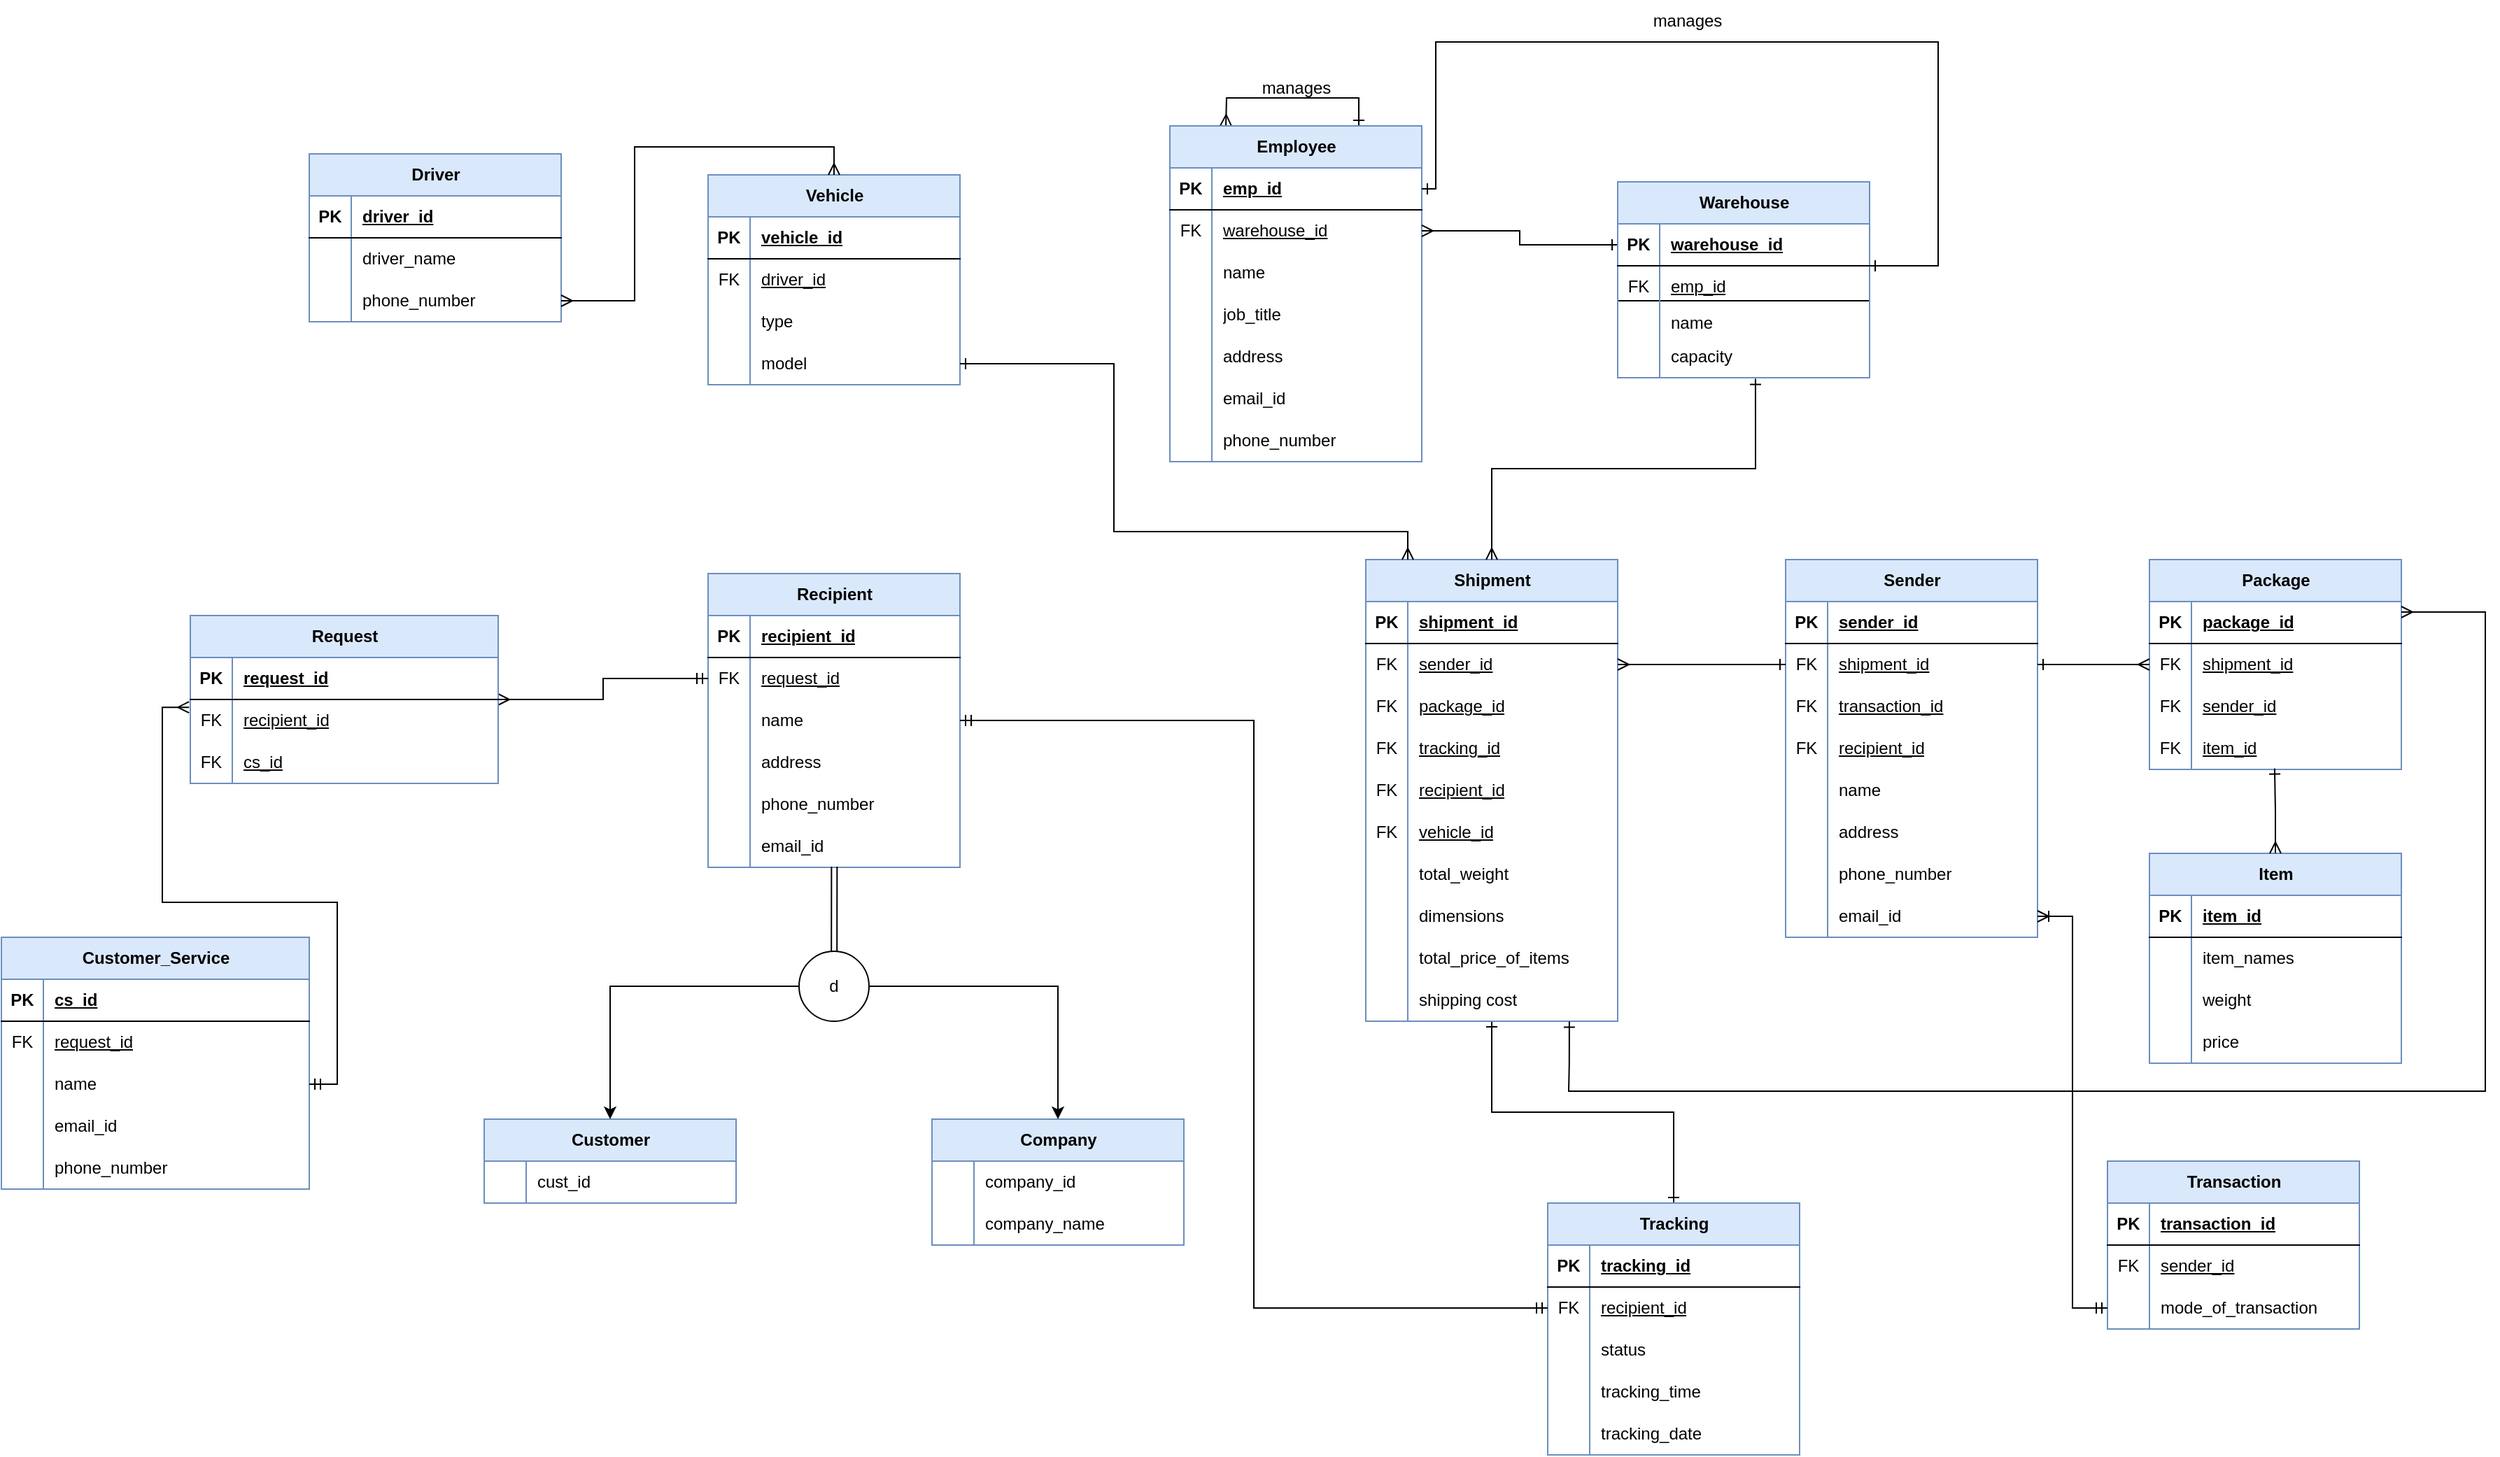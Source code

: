 <mxfile version="23.0.2" type="device">
  <diagram name="Page-1" id="wQU961x__x5Ky9swW4Qm">
    <mxGraphModel dx="2017" dy="1790" grid="1" gridSize="10" guides="1" tooltips="1" connect="1" arrows="1" fold="1" page="1" pageScale="1" pageWidth="850" pageHeight="1100" math="0" shadow="0">
      <root>
        <mxCell id="0" />
        <mxCell id="1" parent="0" />
        <mxCell id="4Nm3ccY_x0TDFlnORnWA-159" style="edgeStyle=orthogonalEdgeStyle;rounded=0;orthogonalLoop=1;jettySize=auto;html=1;entryX=0.5;entryY=0;entryDx=0;entryDy=0;endArrow=ERone;endFill=0;startArrow=ERone;startFill=0;" parent="1" source="4Nm3ccY_x0TDFlnORnWA-27" target="4Nm3ccY_x0TDFlnORnWA-112" edge="1">
          <mxGeometry relative="1" as="geometry" />
        </mxCell>
        <mxCell id="4Nm3ccY_x0TDFlnORnWA-27" value="Shipment" style="shape=table;startSize=30;container=1;collapsible=1;childLayout=tableLayout;fixedRows=1;rowLines=0;fontStyle=1;align=center;resizeLast=1;html=1;fillColor=#dae8fc;strokeColor=#6c8ebf;" parent="1" vertex="1">
          <mxGeometry x="330" y="40" width="180" height="330" as="geometry" />
        </mxCell>
        <mxCell id="4Nm3ccY_x0TDFlnORnWA-28" value="" style="shape=tableRow;horizontal=0;startSize=0;swimlaneHead=0;swimlaneBody=0;fillColor=none;collapsible=0;dropTarget=0;points=[[0,0.5],[1,0.5]];portConstraint=eastwest;top=0;left=0;right=0;bottom=1;" parent="4Nm3ccY_x0TDFlnORnWA-27" vertex="1">
          <mxGeometry y="30" width="180" height="30" as="geometry" />
        </mxCell>
        <mxCell id="4Nm3ccY_x0TDFlnORnWA-29" value="PK" style="shape=partialRectangle;connectable=0;fillColor=none;top=0;left=0;bottom=0;right=0;fontStyle=1;overflow=hidden;whiteSpace=wrap;html=1;" parent="4Nm3ccY_x0TDFlnORnWA-28" vertex="1">
          <mxGeometry width="30" height="30" as="geometry">
            <mxRectangle width="30" height="30" as="alternateBounds" />
          </mxGeometry>
        </mxCell>
        <mxCell id="4Nm3ccY_x0TDFlnORnWA-30" value="shipment_id" style="shape=partialRectangle;connectable=0;fillColor=none;top=0;left=0;bottom=0;right=0;align=left;spacingLeft=6;fontStyle=5;overflow=hidden;whiteSpace=wrap;html=1;" parent="4Nm3ccY_x0TDFlnORnWA-28" vertex="1">
          <mxGeometry x="30" width="150" height="30" as="geometry">
            <mxRectangle width="150" height="30" as="alternateBounds" />
          </mxGeometry>
        </mxCell>
        <mxCell id="F-mERsJXNH6QZ-4aTfkY-1" style="shape=tableRow;horizontal=0;startSize=0;swimlaneHead=0;swimlaneBody=0;fillColor=none;collapsible=0;dropTarget=0;points=[[0,0.5],[1,0.5]];portConstraint=eastwest;top=0;left=0;right=0;bottom=0;" parent="4Nm3ccY_x0TDFlnORnWA-27" vertex="1">
          <mxGeometry y="60" width="180" height="30" as="geometry" />
        </mxCell>
        <mxCell id="F-mERsJXNH6QZ-4aTfkY-2" value="FK" style="shape=partialRectangle;connectable=0;fillColor=none;top=0;left=0;bottom=0;right=0;fontStyle=0;overflow=hidden;whiteSpace=wrap;html=1;" parent="F-mERsJXNH6QZ-4aTfkY-1" vertex="1">
          <mxGeometry width="30" height="30" as="geometry">
            <mxRectangle width="30" height="30" as="alternateBounds" />
          </mxGeometry>
        </mxCell>
        <mxCell id="F-mERsJXNH6QZ-4aTfkY-3" value="&lt;u&gt;sender_id&lt;/u&gt;" style="shape=partialRectangle;connectable=0;fillColor=none;top=0;left=0;bottom=0;right=0;align=left;spacingLeft=6;fontStyle=0;overflow=hidden;whiteSpace=wrap;html=1;" parent="F-mERsJXNH6QZ-4aTfkY-1" vertex="1">
          <mxGeometry x="30" width="150" height="30" as="geometry">
            <mxRectangle width="150" height="30" as="alternateBounds" />
          </mxGeometry>
        </mxCell>
        <mxCell id="F-mERsJXNH6QZ-4aTfkY-4" style="shape=tableRow;horizontal=0;startSize=0;swimlaneHead=0;swimlaneBody=0;fillColor=none;collapsible=0;dropTarget=0;points=[[0,0.5],[1,0.5]];portConstraint=eastwest;top=0;left=0;right=0;bottom=0;" parent="4Nm3ccY_x0TDFlnORnWA-27" vertex="1">
          <mxGeometry y="90" width="180" height="30" as="geometry" />
        </mxCell>
        <mxCell id="F-mERsJXNH6QZ-4aTfkY-5" value="FK" style="shape=partialRectangle;connectable=0;fillColor=none;top=0;left=0;bottom=0;right=0;fontStyle=0;overflow=hidden;whiteSpace=wrap;html=1;" parent="F-mERsJXNH6QZ-4aTfkY-4" vertex="1">
          <mxGeometry width="30" height="30" as="geometry">
            <mxRectangle width="30" height="30" as="alternateBounds" />
          </mxGeometry>
        </mxCell>
        <mxCell id="F-mERsJXNH6QZ-4aTfkY-6" value="&lt;u&gt;package_id&lt;/u&gt;" style="shape=partialRectangle;connectable=0;fillColor=none;top=0;left=0;bottom=0;right=0;align=left;spacingLeft=6;fontStyle=0;overflow=hidden;whiteSpace=wrap;html=1;" parent="F-mERsJXNH6QZ-4aTfkY-4" vertex="1">
          <mxGeometry x="30" width="150" height="30" as="geometry">
            <mxRectangle width="150" height="30" as="alternateBounds" />
          </mxGeometry>
        </mxCell>
        <mxCell id="F-mERsJXNH6QZ-4aTfkY-10" style="shape=tableRow;horizontal=0;startSize=0;swimlaneHead=0;swimlaneBody=0;fillColor=none;collapsible=0;dropTarget=0;points=[[0,0.5],[1,0.5]];portConstraint=eastwest;top=0;left=0;right=0;bottom=0;" parent="4Nm3ccY_x0TDFlnORnWA-27" vertex="1">
          <mxGeometry y="120" width="180" height="30" as="geometry" />
        </mxCell>
        <mxCell id="F-mERsJXNH6QZ-4aTfkY-11" value="FK" style="shape=partialRectangle;connectable=0;fillColor=none;top=0;left=0;bottom=0;right=0;fontStyle=0;overflow=hidden;whiteSpace=wrap;html=1;" parent="F-mERsJXNH6QZ-4aTfkY-10" vertex="1">
          <mxGeometry width="30" height="30" as="geometry">
            <mxRectangle width="30" height="30" as="alternateBounds" />
          </mxGeometry>
        </mxCell>
        <mxCell id="F-mERsJXNH6QZ-4aTfkY-12" value="&lt;u&gt;tracking_id&lt;/u&gt;" style="shape=partialRectangle;connectable=0;fillColor=none;top=0;left=0;bottom=0;right=0;align=left;spacingLeft=6;fontStyle=0;overflow=hidden;whiteSpace=wrap;html=1;" parent="F-mERsJXNH6QZ-4aTfkY-10" vertex="1">
          <mxGeometry x="30" width="150" height="30" as="geometry">
            <mxRectangle width="150" height="30" as="alternateBounds" />
          </mxGeometry>
        </mxCell>
        <mxCell id="ZW2NdjyaLlpOS7xn9F6J-96" value="" style="shape=tableRow;horizontal=0;startSize=0;swimlaneHead=0;swimlaneBody=0;fillColor=none;collapsible=0;dropTarget=0;points=[[0,0.5],[1,0.5]];portConstraint=eastwest;top=0;left=0;right=0;bottom=0;" parent="4Nm3ccY_x0TDFlnORnWA-27" vertex="1">
          <mxGeometry y="150" width="180" height="30" as="geometry" />
        </mxCell>
        <mxCell id="ZW2NdjyaLlpOS7xn9F6J-97" value="FK" style="shape=partialRectangle;connectable=0;fillColor=none;top=0;left=0;bottom=0;right=0;fontStyle=0;overflow=hidden;whiteSpace=wrap;html=1;" parent="ZW2NdjyaLlpOS7xn9F6J-96" vertex="1">
          <mxGeometry width="30" height="30" as="geometry">
            <mxRectangle width="30" height="30" as="alternateBounds" />
          </mxGeometry>
        </mxCell>
        <mxCell id="ZW2NdjyaLlpOS7xn9F6J-98" value="&lt;u&gt;recipient_id&lt;/u&gt;" style="shape=partialRectangle;connectable=0;fillColor=none;top=0;left=0;bottom=0;right=0;align=left;spacingLeft=6;fontStyle=0;overflow=hidden;whiteSpace=wrap;html=1;" parent="ZW2NdjyaLlpOS7xn9F6J-96" vertex="1">
          <mxGeometry x="30" width="150" height="30" as="geometry">
            <mxRectangle width="150" height="30" as="alternateBounds" />
          </mxGeometry>
        </mxCell>
        <mxCell id="eeO49C5oYmah-6aVl2P--2" style="shape=tableRow;horizontal=0;startSize=0;swimlaneHead=0;swimlaneBody=0;fillColor=none;collapsible=0;dropTarget=0;points=[[0,0.5],[1,0.5]];portConstraint=eastwest;top=0;left=0;right=0;bottom=0;" parent="4Nm3ccY_x0TDFlnORnWA-27" vertex="1">
          <mxGeometry y="180" width="180" height="30" as="geometry" />
        </mxCell>
        <mxCell id="eeO49C5oYmah-6aVl2P--3" value="FK" style="shape=partialRectangle;connectable=0;fillColor=none;top=0;left=0;bottom=0;right=0;editable=1;overflow=hidden;whiteSpace=wrap;html=1;" parent="eeO49C5oYmah-6aVl2P--2" vertex="1">
          <mxGeometry width="30" height="30" as="geometry">
            <mxRectangle width="30" height="30" as="alternateBounds" />
          </mxGeometry>
        </mxCell>
        <mxCell id="eeO49C5oYmah-6aVl2P--4" value="&lt;u&gt;vehicle_id&lt;/u&gt;" style="shape=partialRectangle;connectable=0;fillColor=none;top=0;left=0;bottom=0;right=0;align=left;spacingLeft=6;overflow=hidden;whiteSpace=wrap;html=1;" parent="eeO49C5oYmah-6aVl2P--2" vertex="1">
          <mxGeometry x="30" width="150" height="30" as="geometry">
            <mxRectangle width="150" height="30" as="alternateBounds" />
          </mxGeometry>
        </mxCell>
        <mxCell id="4Nm3ccY_x0TDFlnORnWA-34" value="" style="shape=tableRow;horizontal=0;startSize=0;swimlaneHead=0;swimlaneBody=0;fillColor=none;collapsible=0;dropTarget=0;points=[[0,0.5],[1,0.5]];portConstraint=eastwest;top=0;left=0;right=0;bottom=0;" parent="4Nm3ccY_x0TDFlnORnWA-27" vertex="1">
          <mxGeometry y="210" width="180" height="30" as="geometry" />
        </mxCell>
        <mxCell id="4Nm3ccY_x0TDFlnORnWA-35" value="" style="shape=partialRectangle;connectable=0;fillColor=none;top=0;left=0;bottom=0;right=0;editable=1;overflow=hidden;whiteSpace=wrap;html=1;" parent="4Nm3ccY_x0TDFlnORnWA-34" vertex="1">
          <mxGeometry width="30" height="30" as="geometry">
            <mxRectangle width="30" height="30" as="alternateBounds" />
          </mxGeometry>
        </mxCell>
        <mxCell id="4Nm3ccY_x0TDFlnORnWA-36" value="total_weight" style="shape=partialRectangle;connectable=0;fillColor=none;top=0;left=0;bottom=0;right=0;align=left;spacingLeft=6;overflow=hidden;whiteSpace=wrap;html=1;" parent="4Nm3ccY_x0TDFlnORnWA-34" vertex="1">
          <mxGeometry x="30" width="150" height="30" as="geometry">
            <mxRectangle width="150" height="30" as="alternateBounds" />
          </mxGeometry>
        </mxCell>
        <mxCell id="4Nm3ccY_x0TDFlnORnWA-37" value="" style="shape=tableRow;horizontal=0;startSize=0;swimlaneHead=0;swimlaneBody=0;fillColor=none;collapsible=0;dropTarget=0;points=[[0,0.5],[1,0.5]];portConstraint=eastwest;top=0;left=0;right=0;bottom=0;" parent="4Nm3ccY_x0TDFlnORnWA-27" vertex="1">
          <mxGeometry y="240" width="180" height="30" as="geometry" />
        </mxCell>
        <mxCell id="4Nm3ccY_x0TDFlnORnWA-38" value="" style="shape=partialRectangle;connectable=0;fillColor=none;top=0;left=0;bottom=0;right=0;editable=1;overflow=hidden;whiteSpace=wrap;html=1;" parent="4Nm3ccY_x0TDFlnORnWA-37" vertex="1">
          <mxGeometry width="30" height="30" as="geometry">
            <mxRectangle width="30" height="30" as="alternateBounds" />
          </mxGeometry>
        </mxCell>
        <mxCell id="4Nm3ccY_x0TDFlnORnWA-39" value="dimensions" style="shape=partialRectangle;connectable=0;fillColor=none;top=0;left=0;bottom=0;right=0;align=left;spacingLeft=6;overflow=hidden;whiteSpace=wrap;html=1;" parent="4Nm3ccY_x0TDFlnORnWA-37" vertex="1">
          <mxGeometry x="30" width="150" height="30" as="geometry">
            <mxRectangle width="150" height="30" as="alternateBounds" />
          </mxGeometry>
        </mxCell>
        <mxCell id="4Nm3ccY_x0TDFlnORnWA-103" style="shape=tableRow;horizontal=0;startSize=0;swimlaneHead=0;swimlaneBody=0;fillColor=none;collapsible=0;dropTarget=0;points=[[0,0.5],[1,0.5]];portConstraint=eastwest;top=0;left=0;right=0;bottom=0;" parent="4Nm3ccY_x0TDFlnORnWA-27" vertex="1">
          <mxGeometry y="270" width="180" height="30" as="geometry" />
        </mxCell>
        <mxCell id="4Nm3ccY_x0TDFlnORnWA-104" style="shape=partialRectangle;connectable=0;fillColor=none;top=0;left=0;bottom=0;right=0;editable=1;overflow=hidden;whiteSpace=wrap;html=1;" parent="4Nm3ccY_x0TDFlnORnWA-103" vertex="1">
          <mxGeometry width="30" height="30" as="geometry">
            <mxRectangle width="30" height="30" as="alternateBounds" />
          </mxGeometry>
        </mxCell>
        <mxCell id="4Nm3ccY_x0TDFlnORnWA-105" value="total_price_of_items" style="shape=partialRectangle;connectable=0;fillColor=none;top=0;left=0;bottom=0;right=0;align=left;spacingLeft=6;overflow=hidden;whiteSpace=wrap;html=1;" parent="4Nm3ccY_x0TDFlnORnWA-103" vertex="1">
          <mxGeometry x="30" width="150" height="30" as="geometry">
            <mxRectangle width="150" height="30" as="alternateBounds" />
          </mxGeometry>
        </mxCell>
        <mxCell id="4Nm3ccY_x0TDFlnORnWA-109" style="shape=tableRow;horizontal=0;startSize=0;swimlaneHead=0;swimlaneBody=0;fillColor=none;collapsible=0;dropTarget=0;points=[[0,0.5],[1,0.5]];portConstraint=eastwest;top=0;left=0;right=0;bottom=0;" parent="4Nm3ccY_x0TDFlnORnWA-27" vertex="1">
          <mxGeometry y="300" width="180" height="30" as="geometry" />
        </mxCell>
        <mxCell id="4Nm3ccY_x0TDFlnORnWA-110" style="shape=partialRectangle;connectable=0;fillColor=none;top=0;left=0;bottom=0;right=0;editable=1;overflow=hidden;whiteSpace=wrap;html=1;" parent="4Nm3ccY_x0TDFlnORnWA-109" vertex="1">
          <mxGeometry width="30" height="30" as="geometry">
            <mxRectangle width="30" height="30" as="alternateBounds" />
          </mxGeometry>
        </mxCell>
        <mxCell id="4Nm3ccY_x0TDFlnORnWA-111" value="shipping cost" style="shape=partialRectangle;connectable=0;fillColor=none;top=0;left=0;bottom=0;right=0;align=left;spacingLeft=6;overflow=hidden;whiteSpace=wrap;html=1;" parent="4Nm3ccY_x0TDFlnORnWA-109" vertex="1">
          <mxGeometry x="30" width="150" height="30" as="geometry">
            <mxRectangle width="150" height="30" as="alternateBounds" />
          </mxGeometry>
        </mxCell>
        <mxCell id="4Nm3ccY_x0TDFlnORnWA-40" style="edgeStyle=orthogonalEdgeStyle;rounded=0;orthogonalLoop=1;jettySize=auto;html=1;entryX=1;entryY=0.5;entryDx=0;entryDy=0;startArrow=ERmany;startFill=0;endArrow=ERmany;endFill=0;" parent="1" target="4Nm3ccY_x0TDFlnORnWA-5" edge="1">
          <mxGeometry relative="1" as="geometry" />
        </mxCell>
        <mxCell id="4Nm3ccY_x0TDFlnORnWA-41" value="Sender" style="shape=table;startSize=30;container=1;collapsible=1;childLayout=tableLayout;fixedRows=1;rowLines=0;fontStyle=1;align=center;resizeLast=1;html=1;fillColor=#dae8fc;strokeColor=#6c8ebf;" parent="1" vertex="1">
          <mxGeometry x="630" y="40" width="180" height="270" as="geometry" />
        </mxCell>
        <mxCell id="4Nm3ccY_x0TDFlnORnWA-42" value="" style="shape=tableRow;horizontal=0;startSize=0;swimlaneHead=0;swimlaneBody=0;fillColor=none;collapsible=0;dropTarget=0;points=[[0,0.5],[1,0.5]];portConstraint=eastwest;top=0;left=0;right=0;bottom=1;" parent="4Nm3ccY_x0TDFlnORnWA-41" vertex="1">
          <mxGeometry y="30" width="180" height="30" as="geometry" />
        </mxCell>
        <mxCell id="4Nm3ccY_x0TDFlnORnWA-43" value="PK" style="shape=partialRectangle;connectable=0;fillColor=none;top=0;left=0;bottom=0;right=0;fontStyle=1;overflow=hidden;whiteSpace=wrap;html=1;" parent="4Nm3ccY_x0TDFlnORnWA-42" vertex="1">
          <mxGeometry width="30" height="30" as="geometry">
            <mxRectangle width="30" height="30" as="alternateBounds" />
          </mxGeometry>
        </mxCell>
        <mxCell id="4Nm3ccY_x0TDFlnORnWA-44" value="sender_id" style="shape=partialRectangle;connectable=0;fillColor=none;top=0;left=0;bottom=0;right=0;align=left;spacingLeft=6;fontStyle=5;overflow=hidden;whiteSpace=wrap;html=1;" parent="4Nm3ccY_x0TDFlnORnWA-42" vertex="1">
          <mxGeometry x="30" width="150" height="30" as="geometry">
            <mxRectangle width="150" height="30" as="alternateBounds" />
          </mxGeometry>
        </mxCell>
        <mxCell id="eeO49C5oYmah-6aVl2P--6" style="shape=tableRow;horizontal=0;startSize=0;swimlaneHead=0;swimlaneBody=0;fillColor=none;collapsible=0;dropTarget=0;points=[[0,0.5],[1,0.5]];portConstraint=eastwest;top=0;left=0;right=0;bottom=0;" parent="4Nm3ccY_x0TDFlnORnWA-41" vertex="1">
          <mxGeometry y="60" width="180" height="30" as="geometry" />
        </mxCell>
        <mxCell id="eeO49C5oYmah-6aVl2P--7" value="FK" style="shape=partialRectangle;connectable=0;fillColor=none;top=0;left=0;bottom=0;right=0;editable=1;overflow=hidden;whiteSpace=wrap;html=1;" parent="eeO49C5oYmah-6aVl2P--6" vertex="1">
          <mxGeometry width="30" height="30" as="geometry">
            <mxRectangle width="30" height="30" as="alternateBounds" />
          </mxGeometry>
        </mxCell>
        <mxCell id="eeO49C5oYmah-6aVl2P--8" value="&lt;u&gt;shipment_id&lt;/u&gt;" style="shape=partialRectangle;connectable=0;fillColor=none;top=0;left=0;bottom=0;right=0;align=left;spacingLeft=6;overflow=hidden;whiteSpace=wrap;html=1;" parent="eeO49C5oYmah-6aVl2P--6" vertex="1">
          <mxGeometry x="30" width="150" height="30" as="geometry">
            <mxRectangle width="150" height="30" as="alternateBounds" />
          </mxGeometry>
        </mxCell>
        <mxCell id="25uShBkFW8IN4LSI0yNG-1" style="shape=tableRow;horizontal=0;startSize=0;swimlaneHead=0;swimlaneBody=0;fillColor=none;collapsible=0;dropTarget=0;points=[[0,0.5],[1,0.5]];portConstraint=eastwest;top=0;left=0;right=0;bottom=0;" vertex="1" parent="4Nm3ccY_x0TDFlnORnWA-41">
          <mxGeometry y="90" width="180" height="30" as="geometry" />
        </mxCell>
        <mxCell id="25uShBkFW8IN4LSI0yNG-2" value="FK" style="shape=partialRectangle;connectable=0;fillColor=none;top=0;left=0;bottom=0;right=0;editable=1;overflow=hidden;whiteSpace=wrap;html=1;" vertex="1" parent="25uShBkFW8IN4LSI0yNG-1">
          <mxGeometry width="30" height="30" as="geometry">
            <mxRectangle width="30" height="30" as="alternateBounds" />
          </mxGeometry>
        </mxCell>
        <mxCell id="25uShBkFW8IN4LSI0yNG-3" value="&lt;u&gt;transaction_id&lt;/u&gt;" style="shape=partialRectangle;connectable=0;fillColor=none;top=0;left=0;bottom=0;right=0;align=left;spacingLeft=6;overflow=hidden;whiteSpace=wrap;html=1;" vertex="1" parent="25uShBkFW8IN4LSI0yNG-1">
          <mxGeometry x="30" width="150" height="30" as="geometry">
            <mxRectangle width="150" height="30" as="alternateBounds" />
          </mxGeometry>
        </mxCell>
        <mxCell id="eeO49C5oYmah-6aVl2P--15" style="shape=tableRow;horizontal=0;startSize=0;swimlaneHead=0;swimlaneBody=0;fillColor=none;collapsible=0;dropTarget=0;points=[[0,0.5],[1,0.5]];portConstraint=eastwest;top=0;left=0;right=0;bottom=0;" parent="4Nm3ccY_x0TDFlnORnWA-41" vertex="1">
          <mxGeometry y="120" width="180" height="30" as="geometry" />
        </mxCell>
        <mxCell id="eeO49C5oYmah-6aVl2P--16" value="FK" style="shape=partialRectangle;connectable=0;fillColor=none;top=0;left=0;bottom=0;right=0;editable=1;overflow=hidden;whiteSpace=wrap;html=1;" parent="eeO49C5oYmah-6aVl2P--15" vertex="1">
          <mxGeometry width="30" height="30" as="geometry">
            <mxRectangle width="30" height="30" as="alternateBounds" />
          </mxGeometry>
        </mxCell>
        <mxCell id="eeO49C5oYmah-6aVl2P--17" value="&lt;u&gt;recipient_id&lt;/u&gt;" style="shape=partialRectangle;connectable=0;fillColor=none;top=0;left=0;bottom=0;right=0;align=left;spacingLeft=6;overflow=hidden;whiteSpace=wrap;html=1;" parent="eeO49C5oYmah-6aVl2P--15" vertex="1">
          <mxGeometry x="30" width="150" height="30" as="geometry">
            <mxRectangle width="150" height="30" as="alternateBounds" />
          </mxGeometry>
        </mxCell>
        <mxCell id="4Nm3ccY_x0TDFlnORnWA-45" value="" style="shape=tableRow;horizontal=0;startSize=0;swimlaneHead=0;swimlaneBody=0;fillColor=none;collapsible=0;dropTarget=0;points=[[0,0.5],[1,0.5]];portConstraint=eastwest;top=0;left=0;right=0;bottom=0;" parent="4Nm3ccY_x0TDFlnORnWA-41" vertex="1">
          <mxGeometry y="150" width="180" height="30" as="geometry" />
        </mxCell>
        <mxCell id="4Nm3ccY_x0TDFlnORnWA-46" value="" style="shape=partialRectangle;connectable=0;fillColor=none;top=0;left=0;bottom=0;right=0;editable=1;overflow=hidden;whiteSpace=wrap;html=1;" parent="4Nm3ccY_x0TDFlnORnWA-45" vertex="1">
          <mxGeometry width="30" height="30" as="geometry">
            <mxRectangle width="30" height="30" as="alternateBounds" />
          </mxGeometry>
        </mxCell>
        <mxCell id="4Nm3ccY_x0TDFlnORnWA-47" value="name" style="shape=partialRectangle;connectable=0;fillColor=none;top=0;left=0;bottom=0;right=0;align=left;spacingLeft=6;overflow=hidden;whiteSpace=wrap;html=1;" parent="4Nm3ccY_x0TDFlnORnWA-45" vertex="1">
          <mxGeometry x="30" width="150" height="30" as="geometry">
            <mxRectangle width="150" height="30" as="alternateBounds" />
          </mxGeometry>
        </mxCell>
        <mxCell id="4Nm3ccY_x0TDFlnORnWA-48" value="" style="shape=tableRow;horizontal=0;startSize=0;swimlaneHead=0;swimlaneBody=0;fillColor=none;collapsible=0;dropTarget=0;points=[[0,0.5],[1,0.5]];portConstraint=eastwest;top=0;left=0;right=0;bottom=0;" parent="4Nm3ccY_x0TDFlnORnWA-41" vertex="1">
          <mxGeometry y="180" width="180" height="30" as="geometry" />
        </mxCell>
        <mxCell id="4Nm3ccY_x0TDFlnORnWA-49" value="" style="shape=partialRectangle;connectable=0;fillColor=none;top=0;left=0;bottom=0;right=0;editable=1;overflow=hidden;whiteSpace=wrap;html=1;" parent="4Nm3ccY_x0TDFlnORnWA-48" vertex="1">
          <mxGeometry width="30" height="30" as="geometry">
            <mxRectangle width="30" height="30" as="alternateBounds" />
          </mxGeometry>
        </mxCell>
        <mxCell id="4Nm3ccY_x0TDFlnORnWA-50" value="address" style="shape=partialRectangle;connectable=0;fillColor=none;top=0;left=0;bottom=0;right=0;align=left;spacingLeft=6;overflow=hidden;whiteSpace=wrap;html=1;" parent="4Nm3ccY_x0TDFlnORnWA-48" vertex="1">
          <mxGeometry x="30" width="150" height="30" as="geometry">
            <mxRectangle width="150" height="30" as="alternateBounds" />
          </mxGeometry>
        </mxCell>
        <mxCell id="4Nm3ccY_x0TDFlnORnWA-51" value="" style="shape=tableRow;horizontal=0;startSize=0;swimlaneHead=0;swimlaneBody=0;fillColor=none;collapsible=0;dropTarget=0;points=[[0,0.5],[1,0.5]];portConstraint=eastwest;top=0;left=0;right=0;bottom=0;" parent="4Nm3ccY_x0TDFlnORnWA-41" vertex="1">
          <mxGeometry y="210" width="180" height="30" as="geometry" />
        </mxCell>
        <mxCell id="4Nm3ccY_x0TDFlnORnWA-52" value="" style="shape=partialRectangle;connectable=0;fillColor=none;top=0;left=0;bottom=0;right=0;editable=1;overflow=hidden;whiteSpace=wrap;html=1;" parent="4Nm3ccY_x0TDFlnORnWA-51" vertex="1">
          <mxGeometry width="30" height="30" as="geometry">
            <mxRectangle width="30" height="30" as="alternateBounds" />
          </mxGeometry>
        </mxCell>
        <mxCell id="4Nm3ccY_x0TDFlnORnWA-53" value="phone_number" style="shape=partialRectangle;connectable=0;fillColor=none;top=0;left=0;bottom=0;right=0;align=left;spacingLeft=6;overflow=hidden;whiteSpace=wrap;html=1;" parent="4Nm3ccY_x0TDFlnORnWA-51" vertex="1">
          <mxGeometry x="30" width="150" height="30" as="geometry">
            <mxRectangle width="150" height="30" as="alternateBounds" />
          </mxGeometry>
        </mxCell>
        <mxCell id="4Nm3ccY_x0TDFlnORnWA-54" style="shape=tableRow;horizontal=0;startSize=0;swimlaneHead=0;swimlaneBody=0;fillColor=none;collapsible=0;dropTarget=0;points=[[0,0.5],[1,0.5]];portConstraint=eastwest;top=0;left=0;right=0;bottom=0;" parent="4Nm3ccY_x0TDFlnORnWA-41" vertex="1">
          <mxGeometry y="240" width="180" height="30" as="geometry" />
        </mxCell>
        <mxCell id="4Nm3ccY_x0TDFlnORnWA-55" style="shape=partialRectangle;connectable=0;fillColor=none;top=0;left=0;bottom=0;right=0;editable=1;overflow=hidden;whiteSpace=wrap;html=1;" parent="4Nm3ccY_x0TDFlnORnWA-54" vertex="1">
          <mxGeometry width="30" height="30" as="geometry">
            <mxRectangle width="30" height="30" as="alternateBounds" />
          </mxGeometry>
        </mxCell>
        <mxCell id="4Nm3ccY_x0TDFlnORnWA-56" value="email_id" style="shape=partialRectangle;connectable=0;fillColor=none;top=0;left=0;bottom=0;right=0;align=left;spacingLeft=6;overflow=hidden;whiteSpace=wrap;html=1;" parent="4Nm3ccY_x0TDFlnORnWA-54" vertex="1">
          <mxGeometry x="30" width="150" height="30" as="geometry">
            <mxRectangle width="150" height="30" as="alternateBounds" />
          </mxGeometry>
        </mxCell>
        <mxCell id="4Nm3ccY_x0TDFlnORnWA-60" style="edgeStyle=orthogonalEdgeStyle;rounded=0;orthogonalLoop=1;jettySize=auto;html=1;exitX=1;exitY=0.5;exitDx=0;exitDy=0;entryX=0;entryY=0.5;entryDx=0;entryDy=0;endArrow=ERone;endFill=0;startArrow=ERmany;startFill=0;" parent="1" target="4Nm3ccY_x0TDFlnORnWA-48" edge="1">
          <mxGeometry relative="1" as="geometry" />
        </mxCell>
        <mxCell id="4Nm3ccY_x0TDFlnORnWA-112" value="Tracking" style="shape=table;startSize=30;container=1;collapsible=1;childLayout=tableLayout;fixedRows=1;rowLines=0;fontStyle=1;align=center;resizeLast=1;html=1;fillColor=#dae8fc;strokeColor=#6c8ebf;" parent="1" vertex="1">
          <mxGeometry x="460" y="500" width="180" height="180" as="geometry" />
        </mxCell>
        <mxCell id="4Nm3ccY_x0TDFlnORnWA-113" value="" style="shape=tableRow;horizontal=0;startSize=0;swimlaneHead=0;swimlaneBody=0;fillColor=none;collapsible=0;dropTarget=0;points=[[0,0.5],[1,0.5]];portConstraint=eastwest;top=0;left=0;right=0;bottom=1;" parent="4Nm3ccY_x0TDFlnORnWA-112" vertex="1">
          <mxGeometry y="30" width="180" height="30" as="geometry" />
        </mxCell>
        <mxCell id="4Nm3ccY_x0TDFlnORnWA-114" value="PK" style="shape=partialRectangle;connectable=0;fillColor=none;top=0;left=0;bottom=0;right=0;fontStyle=1;overflow=hidden;whiteSpace=wrap;html=1;" parent="4Nm3ccY_x0TDFlnORnWA-113" vertex="1">
          <mxGeometry width="30" height="30" as="geometry">
            <mxRectangle width="30" height="30" as="alternateBounds" />
          </mxGeometry>
        </mxCell>
        <mxCell id="4Nm3ccY_x0TDFlnORnWA-115" value="tracking_id" style="shape=partialRectangle;connectable=0;fillColor=none;top=0;left=0;bottom=0;right=0;align=left;spacingLeft=6;fontStyle=5;overflow=hidden;whiteSpace=wrap;html=1;" parent="4Nm3ccY_x0TDFlnORnWA-113" vertex="1">
          <mxGeometry x="30" width="150" height="30" as="geometry">
            <mxRectangle width="150" height="30" as="alternateBounds" />
          </mxGeometry>
        </mxCell>
        <mxCell id="mnpXvZIxfPm20QtRlyyQ-29" style="shape=tableRow;horizontal=0;startSize=0;swimlaneHead=0;swimlaneBody=0;fillColor=none;collapsible=0;dropTarget=0;points=[[0,0.5],[1,0.5]];portConstraint=eastwest;top=0;left=0;right=0;bottom=0;" parent="4Nm3ccY_x0TDFlnORnWA-112" vertex="1">
          <mxGeometry y="60" width="180" height="30" as="geometry" />
        </mxCell>
        <mxCell id="mnpXvZIxfPm20QtRlyyQ-30" value="FK" style="shape=partialRectangle;connectable=0;fillColor=none;top=0;left=0;bottom=0;right=0;editable=1;overflow=hidden;whiteSpace=wrap;html=1;" parent="mnpXvZIxfPm20QtRlyyQ-29" vertex="1">
          <mxGeometry width="30" height="30" as="geometry">
            <mxRectangle width="30" height="30" as="alternateBounds" />
          </mxGeometry>
        </mxCell>
        <mxCell id="mnpXvZIxfPm20QtRlyyQ-31" value="&lt;u&gt;recipient_id&lt;/u&gt;" style="shape=partialRectangle;connectable=0;fillColor=none;top=0;left=0;bottom=0;right=0;align=left;spacingLeft=6;overflow=hidden;whiteSpace=wrap;html=1;" parent="mnpXvZIxfPm20QtRlyyQ-29" vertex="1">
          <mxGeometry x="30" width="150" height="30" as="geometry">
            <mxRectangle width="150" height="30" as="alternateBounds" />
          </mxGeometry>
        </mxCell>
        <mxCell id="4Nm3ccY_x0TDFlnORnWA-116" value="" style="shape=tableRow;horizontal=0;startSize=0;swimlaneHead=0;swimlaneBody=0;fillColor=none;collapsible=0;dropTarget=0;points=[[0,0.5],[1,0.5]];portConstraint=eastwest;top=0;left=0;right=0;bottom=0;" parent="4Nm3ccY_x0TDFlnORnWA-112" vertex="1">
          <mxGeometry y="90" width="180" height="30" as="geometry" />
        </mxCell>
        <mxCell id="4Nm3ccY_x0TDFlnORnWA-117" value="" style="shape=partialRectangle;connectable=0;fillColor=none;top=0;left=0;bottom=0;right=0;editable=1;overflow=hidden;whiteSpace=wrap;html=1;" parent="4Nm3ccY_x0TDFlnORnWA-116" vertex="1">
          <mxGeometry width="30" height="30" as="geometry">
            <mxRectangle width="30" height="30" as="alternateBounds" />
          </mxGeometry>
        </mxCell>
        <mxCell id="4Nm3ccY_x0TDFlnORnWA-118" value="status" style="shape=partialRectangle;connectable=0;fillColor=none;top=0;left=0;bottom=0;right=0;align=left;spacingLeft=6;overflow=hidden;whiteSpace=wrap;html=1;" parent="4Nm3ccY_x0TDFlnORnWA-116" vertex="1">
          <mxGeometry x="30" width="150" height="30" as="geometry">
            <mxRectangle width="150" height="30" as="alternateBounds" />
          </mxGeometry>
        </mxCell>
        <mxCell id="mnpXvZIxfPm20QtRlyyQ-25" style="shape=tableRow;horizontal=0;startSize=0;swimlaneHead=0;swimlaneBody=0;fillColor=none;collapsible=0;dropTarget=0;points=[[0,0.5],[1,0.5]];portConstraint=eastwest;top=0;left=0;right=0;bottom=0;" parent="4Nm3ccY_x0TDFlnORnWA-112" vertex="1">
          <mxGeometry y="120" width="180" height="30" as="geometry" />
        </mxCell>
        <mxCell id="mnpXvZIxfPm20QtRlyyQ-26" style="shape=partialRectangle;connectable=0;fillColor=none;top=0;left=0;bottom=0;right=0;editable=1;overflow=hidden;whiteSpace=wrap;html=1;" parent="mnpXvZIxfPm20QtRlyyQ-25" vertex="1">
          <mxGeometry width="30" height="30" as="geometry">
            <mxRectangle width="30" height="30" as="alternateBounds" />
          </mxGeometry>
        </mxCell>
        <mxCell id="mnpXvZIxfPm20QtRlyyQ-27" value="tracking_time" style="shape=partialRectangle;connectable=0;fillColor=none;top=0;left=0;bottom=0;right=0;align=left;spacingLeft=6;overflow=hidden;whiteSpace=wrap;html=1;" parent="mnpXvZIxfPm20QtRlyyQ-25" vertex="1">
          <mxGeometry x="30" width="150" height="30" as="geometry">
            <mxRectangle width="150" height="30" as="alternateBounds" />
          </mxGeometry>
        </mxCell>
        <mxCell id="mnpXvZIxfPm20QtRlyyQ-22" style="shape=tableRow;horizontal=0;startSize=0;swimlaneHead=0;swimlaneBody=0;fillColor=none;collapsible=0;dropTarget=0;points=[[0,0.5],[1,0.5]];portConstraint=eastwest;top=0;left=0;right=0;bottom=0;" parent="4Nm3ccY_x0TDFlnORnWA-112" vertex="1">
          <mxGeometry y="150" width="180" height="30" as="geometry" />
        </mxCell>
        <mxCell id="mnpXvZIxfPm20QtRlyyQ-23" style="shape=partialRectangle;connectable=0;fillColor=none;top=0;left=0;bottom=0;right=0;editable=1;overflow=hidden;whiteSpace=wrap;html=1;" parent="mnpXvZIxfPm20QtRlyyQ-22" vertex="1">
          <mxGeometry width="30" height="30" as="geometry">
            <mxRectangle width="30" height="30" as="alternateBounds" />
          </mxGeometry>
        </mxCell>
        <mxCell id="mnpXvZIxfPm20QtRlyyQ-24" value="tracking_date" style="shape=partialRectangle;connectable=0;fillColor=none;top=0;left=0;bottom=0;right=0;align=left;spacingLeft=6;overflow=hidden;whiteSpace=wrap;html=1;" parent="mnpXvZIxfPm20QtRlyyQ-22" vertex="1">
          <mxGeometry x="30" width="150" height="30" as="geometry">
            <mxRectangle width="150" height="30" as="alternateBounds" />
          </mxGeometry>
        </mxCell>
        <mxCell id="4Nm3ccY_x0TDFlnORnWA-169" value="Vehicle" style="shape=table;startSize=30;container=1;collapsible=1;childLayout=tableLayout;fixedRows=1;rowLines=0;fontStyle=1;align=center;resizeLast=1;html=1;fillColor=#dae8fc;strokeColor=#6c8ebf;" parent="1" vertex="1">
          <mxGeometry x="-140" y="-235" width="180" height="150" as="geometry" />
        </mxCell>
        <mxCell id="4Nm3ccY_x0TDFlnORnWA-170" value="" style="shape=tableRow;horizontal=0;startSize=0;swimlaneHead=0;swimlaneBody=0;fillColor=none;collapsible=0;dropTarget=0;points=[[0,0.5],[1,0.5]];portConstraint=eastwest;top=0;left=0;right=0;bottom=1;" parent="4Nm3ccY_x0TDFlnORnWA-169" vertex="1">
          <mxGeometry y="30" width="180" height="30" as="geometry" />
        </mxCell>
        <mxCell id="4Nm3ccY_x0TDFlnORnWA-171" value="PK" style="shape=partialRectangle;connectable=0;fillColor=none;top=0;left=0;bottom=0;right=0;fontStyle=1;overflow=hidden;whiteSpace=wrap;html=1;" parent="4Nm3ccY_x0TDFlnORnWA-170" vertex="1">
          <mxGeometry width="30" height="30" as="geometry">
            <mxRectangle width="30" height="30" as="alternateBounds" />
          </mxGeometry>
        </mxCell>
        <mxCell id="4Nm3ccY_x0TDFlnORnWA-172" value="vehicle_id" style="shape=partialRectangle;connectable=0;fillColor=none;top=0;left=0;bottom=0;right=0;align=left;spacingLeft=6;fontStyle=5;overflow=hidden;whiteSpace=wrap;html=1;" parent="4Nm3ccY_x0TDFlnORnWA-170" vertex="1">
          <mxGeometry x="30" width="150" height="30" as="geometry">
            <mxRectangle width="150" height="30" as="alternateBounds" />
          </mxGeometry>
        </mxCell>
        <mxCell id="q7VUwuxqEp45xWBzsQKn-29" style="shape=tableRow;horizontal=0;startSize=0;swimlaneHead=0;swimlaneBody=0;fillColor=none;collapsible=0;dropTarget=0;points=[[0,0.5],[1,0.5]];portConstraint=eastwest;top=0;left=0;right=0;bottom=0;" parent="4Nm3ccY_x0TDFlnORnWA-169" vertex="1">
          <mxGeometry y="60" width="180" height="30" as="geometry" />
        </mxCell>
        <mxCell id="q7VUwuxqEp45xWBzsQKn-30" value="FK" style="shape=partialRectangle;connectable=0;fillColor=none;top=0;left=0;bottom=0;right=0;editable=1;overflow=hidden;whiteSpace=wrap;html=1;" parent="q7VUwuxqEp45xWBzsQKn-29" vertex="1">
          <mxGeometry width="30" height="30" as="geometry">
            <mxRectangle width="30" height="30" as="alternateBounds" />
          </mxGeometry>
        </mxCell>
        <mxCell id="q7VUwuxqEp45xWBzsQKn-31" value="&lt;u&gt;driver_id&lt;/u&gt;" style="shape=partialRectangle;connectable=0;fillColor=none;top=0;left=0;bottom=0;right=0;align=left;spacingLeft=6;overflow=hidden;whiteSpace=wrap;html=1;" parent="q7VUwuxqEp45xWBzsQKn-29" vertex="1">
          <mxGeometry x="30" width="150" height="30" as="geometry">
            <mxRectangle width="150" height="30" as="alternateBounds" />
          </mxGeometry>
        </mxCell>
        <mxCell id="4Nm3ccY_x0TDFlnORnWA-173" value="" style="shape=tableRow;horizontal=0;startSize=0;swimlaneHead=0;swimlaneBody=0;fillColor=none;collapsible=0;dropTarget=0;points=[[0,0.5],[1,0.5]];portConstraint=eastwest;top=0;left=0;right=0;bottom=0;" parent="4Nm3ccY_x0TDFlnORnWA-169" vertex="1">
          <mxGeometry y="90" width="180" height="30" as="geometry" />
        </mxCell>
        <mxCell id="4Nm3ccY_x0TDFlnORnWA-174" value="" style="shape=partialRectangle;connectable=0;fillColor=none;top=0;left=0;bottom=0;right=0;editable=1;overflow=hidden;whiteSpace=wrap;html=1;" parent="4Nm3ccY_x0TDFlnORnWA-173" vertex="1">
          <mxGeometry width="30" height="30" as="geometry">
            <mxRectangle width="30" height="30" as="alternateBounds" />
          </mxGeometry>
        </mxCell>
        <mxCell id="4Nm3ccY_x0TDFlnORnWA-175" value="type" style="shape=partialRectangle;connectable=0;fillColor=none;top=0;left=0;bottom=0;right=0;align=left;spacingLeft=6;overflow=hidden;whiteSpace=wrap;html=1;" parent="4Nm3ccY_x0TDFlnORnWA-173" vertex="1">
          <mxGeometry x="30" width="150" height="30" as="geometry">
            <mxRectangle width="150" height="30" as="alternateBounds" />
          </mxGeometry>
        </mxCell>
        <mxCell id="4Nm3ccY_x0TDFlnORnWA-176" value="" style="shape=tableRow;horizontal=0;startSize=0;swimlaneHead=0;swimlaneBody=0;fillColor=none;collapsible=0;dropTarget=0;points=[[0,0.5],[1,0.5]];portConstraint=eastwest;top=0;left=0;right=0;bottom=0;" parent="4Nm3ccY_x0TDFlnORnWA-169" vertex="1">
          <mxGeometry y="120" width="180" height="30" as="geometry" />
        </mxCell>
        <mxCell id="4Nm3ccY_x0TDFlnORnWA-177" value="" style="shape=partialRectangle;connectable=0;fillColor=none;top=0;left=0;bottom=0;right=0;editable=1;overflow=hidden;whiteSpace=wrap;html=1;" parent="4Nm3ccY_x0TDFlnORnWA-176" vertex="1">
          <mxGeometry width="30" height="30" as="geometry">
            <mxRectangle width="30" height="30" as="alternateBounds" />
          </mxGeometry>
        </mxCell>
        <mxCell id="4Nm3ccY_x0TDFlnORnWA-178" value="model" style="shape=partialRectangle;connectable=0;fillColor=none;top=0;left=0;bottom=0;right=0;align=left;spacingLeft=6;overflow=hidden;whiteSpace=wrap;html=1;" parent="4Nm3ccY_x0TDFlnORnWA-176" vertex="1">
          <mxGeometry x="30" width="150" height="30" as="geometry">
            <mxRectangle width="150" height="30" as="alternateBounds" />
          </mxGeometry>
        </mxCell>
        <mxCell id="eeO49C5oYmah-6aVl2P--21" style="edgeStyle=orthogonalEdgeStyle;rounded=0;orthogonalLoop=1;jettySize=auto;html=1;exitX=0.75;exitY=0;exitDx=0;exitDy=0;startArrow=ERone;startFill=0;endArrow=ERmany;endFill=0;" parent="1" source="4Nm3ccY_x0TDFlnORnWA-224" edge="1">
          <mxGeometry relative="1" as="geometry">
            <mxPoint x="230.0" y="-270.069" as="targetPoint" />
          </mxGeometry>
        </mxCell>
        <mxCell id="4Nm3ccY_x0TDFlnORnWA-224" value="Employee" style="shape=table;startSize=30;container=1;collapsible=1;childLayout=tableLayout;fixedRows=1;rowLines=0;fontStyle=1;align=center;resizeLast=1;html=1;fillColor=#dae8fc;strokeColor=#6c8ebf;" parent="1" vertex="1">
          <mxGeometry x="190" y="-270" width="180" height="240" as="geometry" />
        </mxCell>
        <mxCell id="4Nm3ccY_x0TDFlnORnWA-225" value="" style="shape=tableRow;horizontal=0;startSize=0;swimlaneHead=0;swimlaneBody=0;fillColor=none;collapsible=0;dropTarget=0;points=[[0,0.5],[1,0.5]];portConstraint=eastwest;top=0;left=0;right=0;bottom=1;" parent="4Nm3ccY_x0TDFlnORnWA-224" vertex="1">
          <mxGeometry y="30" width="180" height="30" as="geometry" />
        </mxCell>
        <mxCell id="4Nm3ccY_x0TDFlnORnWA-226" value="PK" style="shape=partialRectangle;connectable=0;fillColor=none;top=0;left=0;bottom=0;right=0;fontStyle=1;overflow=hidden;whiteSpace=wrap;html=1;" parent="4Nm3ccY_x0TDFlnORnWA-225" vertex="1">
          <mxGeometry width="30" height="30" as="geometry">
            <mxRectangle width="30" height="30" as="alternateBounds" />
          </mxGeometry>
        </mxCell>
        <mxCell id="4Nm3ccY_x0TDFlnORnWA-227" value="emp_id" style="shape=partialRectangle;connectable=0;fillColor=none;top=0;left=0;bottom=0;right=0;align=left;spacingLeft=6;fontStyle=5;overflow=hidden;whiteSpace=wrap;html=1;" parent="4Nm3ccY_x0TDFlnORnWA-225" vertex="1">
          <mxGeometry x="30" width="150" height="30" as="geometry">
            <mxRectangle width="150" height="30" as="alternateBounds" />
          </mxGeometry>
        </mxCell>
        <mxCell id="ZW2NdjyaLlpOS7xn9F6J-26" value="" style="shape=tableRow;horizontal=0;startSize=0;swimlaneHead=0;swimlaneBody=0;fillColor=none;collapsible=0;dropTarget=0;points=[[0,0.5],[1,0.5]];portConstraint=eastwest;top=0;left=0;right=0;bottom=0;" parent="4Nm3ccY_x0TDFlnORnWA-224" vertex="1">
          <mxGeometry y="60" width="180" height="30" as="geometry" />
        </mxCell>
        <mxCell id="ZW2NdjyaLlpOS7xn9F6J-27" value="FK" style="shape=partialRectangle;connectable=0;fillColor=none;top=0;left=0;bottom=0;right=0;fontStyle=0;overflow=hidden;whiteSpace=wrap;html=1;" parent="ZW2NdjyaLlpOS7xn9F6J-26" vertex="1">
          <mxGeometry width="30" height="30" as="geometry">
            <mxRectangle width="30" height="30" as="alternateBounds" />
          </mxGeometry>
        </mxCell>
        <mxCell id="ZW2NdjyaLlpOS7xn9F6J-28" value="&lt;u&gt;warehouse_id&lt;/u&gt;" style="shape=partialRectangle;connectable=0;fillColor=none;top=0;left=0;bottom=0;right=0;align=left;spacingLeft=6;fontStyle=0;overflow=hidden;whiteSpace=wrap;html=1;" parent="ZW2NdjyaLlpOS7xn9F6J-26" vertex="1">
          <mxGeometry x="30" width="150" height="30" as="geometry">
            <mxRectangle width="150" height="30" as="alternateBounds" />
          </mxGeometry>
        </mxCell>
        <mxCell id="4Nm3ccY_x0TDFlnORnWA-228" value="" style="shape=tableRow;horizontal=0;startSize=0;swimlaneHead=0;swimlaneBody=0;fillColor=none;collapsible=0;dropTarget=0;points=[[0,0.5],[1,0.5]];portConstraint=eastwest;top=0;left=0;right=0;bottom=0;" parent="4Nm3ccY_x0TDFlnORnWA-224" vertex="1">
          <mxGeometry y="90" width="180" height="30" as="geometry" />
        </mxCell>
        <mxCell id="4Nm3ccY_x0TDFlnORnWA-229" value="" style="shape=partialRectangle;connectable=0;fillColor=none;top=0;left=0;bottom=0;right=0;editable=1;overflow=hidden;whiteSpace=wrap;html=1;" parent="4Nm3ccY_x0TDFlnORnWA-228" vertex="1">
          <mxGeometry width="30" height="30" as="geometry">
            <mxRectangle width="30" height="30" as="alternateBounds" />
          </mxGeometry>
        </mxCell>
        <mxCell id="4Nm3ccY_x0TDFlnORnWA-230" value="name&lt;span style=&quot;white-space: pre;&quot;&gt;&#x9;&lt;/span&gt;&lt;span style=&quot;white-space: pre;&quot;&gt;&#x9;&lt;/span&gt;&lt;span style=&quot;white-space: pre;&quot;&gt;&#x9;&lt;/span&gt;&lt;span style=&quot;white-space: pre;&quot;&gt;&#x9;&lt;/span&gt;&lt;span style=&quot;white-space: pre;&quot;&gt;&#x9;&lt;/span&gt;" style="shape=partialRectangle;connectable=0;fillColor=none;top=0;left=0;bottom=0;right=0;align=left;spacingLeft=6;overflow=hidden;whiteSpace=wrap;html=1;" parent="4Nm3ccY_x0TDFlnORnWA-228" vertex="1">
          <mxGeometry x="30" width="150" height="30" as="geometry">
            <mxRectangle width="150" height="30" as="alternateBounds" />
          </mxGeometry>
        </mxCell>
        <mxCell id="4Nm3ccY_x0TDFlnORnWA-231" value="" style="shape=tableRow;horizontal=0;startSize=0;swimlaneHead=0;swimlaneBody=0;fillColor=none;collapsible=0;dropTarget=0;points=[[0,0.5],[1,0.5]];portConstraint=eastwest;top=0;left=0;right=0;bottom=0;" parent="4Nm3ccY_x0TDFlnORnWA-224" vertex="1">
          <mxGeometry y="120" width="180" height="30" as="geometry" />
        </mxCell>
        <mxCell id="4Nm3ccY_x0TDFlnORnWA-232" value="" style="shape=partialRectangle;connectable=0;fillColor=none;top=0;left=0;bottom=0;right=0;editable=1;overflow=hidden;whiteSpace=wrap;html=1;" parent="4Nm3ccY_x0TDFlnORnWA-231" vertex="1">
          <mxGeometry width="30" height="30" as="geometry">
            <mxRectangle width="30" height="30" as="alternateBounds" />
          </mxGeometry>
        </mxCell>
        <mxCell id="4Nm3ccY_x0TDFlnORnWA-233" value="job_title" style="shape=partialRectangle;connectable=0;fillColor=none;top=0;left=0;bottom=0;right=0;align=left;spacingLeft=6;overflow=hidden;whiteSpace=wrap;html=1;" parent="4Nm3ccY_x0TDFlnORnWA-231" vertex="1">
          <mxGeometry x="30" width="150" height="30" as="geometry">
            <mxRectangle width="150" height="30" as="alternateBounds" />
          </mxGeometry>
        </mxCell>
        <mxCell id="4Nm3ccY_x0TDFlnORnWA-234" value="" style="shape=tableRow;horizontal=0;startSize=0;swimlaneHead=0;swimlaneBody=0;fillColor=none;collapsible=0;dropTarget=0;points=[[0,0.5],[1,0.5]];portConstraint=eastwest;top=0;left=0;right=0;bottom=0;" parent="4Nm3ccY_x0TDFlnORnWA-224" vertex="1">
          <mxGeometry y="150" width="180" height="30" as="geometry" />
        </mxCell>
        <mxCell id="4Nm3ccY_x0TDFlnORnWA-235" value="" style="shape=partialRectangle;connectable=0;fillColor=none;top=0;left=0;bottom=0;right=0;editable=1;overflow=hidden;whiteSpace=wrap;html=1;" parent="4Nm3ccY_x0TDFlnORnWA-234" vertex="1">
          <mxGeometry width="30" height="30" as="geometry">
            <mxRectangle width="30" height="30" as="alternateBounds" />
          </mxGeometry>
        </mxCell>
        <mxCell id="4Nm3ccY_x0TDFlnORnWA-236" value="address" style="shape=partialRectangle;connectable=0;fillColor=none;top=0;left=0;bottom=0;right=0;align=left;spacingLeft=6;overflow=hidden;whiteSpace=wrap;html=1;" parent="4Nm3ccY_x0TDFlnORnWA-234" vertex="1">
          <mxGeometry x="30" width="150" height="30" as="geometry">
            <mxRectangle width="150" height="30" as="alternateBounds" />
          </mxGeometry>
        </mxCell>
        <mxCell id="4Nm3ccY_x0TDFlnORnWA-237" style="shape=tableRow;horizontal=0;startSize=0;swimlaneHead=0;swimlaneBody=0;fillColor=none;collapsible=0;dropTarget=0;points=[[0,0.5],[1,0.5]];portConstraint=eastwest;top=0;left=0;right=0;bottom=0;" parent="4Nm3ccY_x0TDFlnORnWA-224" vertex="1">
          <mxGeometry y="180" width="180" height="30" as="geometry" />
        </mxCell>
        <mxCell id="4Nm3ccY_x0TDFlnORnWA-238" style="shape=partialRectangle;connectable=0;fillColor=none;top=0;left=0;bottom=0;right=0;editable=1;overflow=hidden;whiteSpace=wrap;html=1;" parent="4Nm3ccY_x0TDFlnORnWA-237" vertex="1">
          <mxGeometry width="30" height="30" as="geometry">
            <mxRectangle width="30" height="30" as="alternateBounds" />
          </mxGeometry>
        </mxCell>
        <mxCell id="4Nm3ccY_x0TDFlnORnWA-239" value="email_id" style="shape=partialRectangle;connectable=0;fillColor=none;top=0;left=0;bottom=0;right=0;align=left;spacingLeft=6;overflow=hidden;whiteSpace=wrap;html=1;" parent="4Nm3ccY_x0TDFlnORnWA-237" vertex="1">
          <mxGeometry x="30" width="150" height="30" as="geometry">
            <mxRectangle width="150" height="30" as="alternateBounds" />
          </mxGeometry>
        </mxCell>
        <mxCell id="4Nm3ccY_x0TDFlnORnWA-240" style="shape=tableRow;horizontal=0;startSize=0;swimlaneHead=0;swimlaneBody=0;fillColor=none;collapsible=0;dropTarget=0;points=[[0,0.5],[1,0.5]];portConstraint=eastwest;top=0;left=0;right=0;bottom=0;" parent="4Nm3ccY_x0TDFlnORnWA-224" vertex="1">
          <mxGeometry y="210" width="180" height="30" as="geometry" />
        </mxCell>
        <mxCell id="4Nm3ccY_x0TDFlnORnWA-241" style="shape=partialRectangle;connectable=0;fillColor=none;top=0;left=0;bottom=0;right=0;editable=1;overflow=hidden;whiteSpace=wrap;html=1;" parent="4Nm3ccY_x0TDFlnORnWA-240" vertex="1">
          <mxGeometry width="30" height="30" as="geometry">
            <mxRectangle width="30" height="30" as="alternateBounds" />
          </mxGeometry>
        </mxCell>
        <mxCell id="4Nm3ccY_x0TDFlnORnWA-242" value="phone_number" style="shape=partialRectangle;connectable=0;fillColor=none;top=0;left=0;bottom=0;right=0;align=left;spacingLeft=6;overflow=hidden;whiteSpace=wrap;html=1;" parent="4Nm3ccY_x0TDFlnORnWA-240" vertex="1">
          <mxGeometry x="30" width="150" height="30" as="geometry">
            <mxRectangle width="150" height="30" as="alternateBounds" />
          </mxGeometry>
        </mxCell>
        <mxCell id="ZW2NdjyaLlpOS7xn9F6J-21" value="" style="line;strokeWidth=1;rotatable=0;dashed=0;labelPosition=right;align=left;verticalAlign=middle;spacingTop=0;spacingLeft=6;points=[];portConstraint=eastwest;" parent="1" vertex="1">
          <mxGeometry x="510" y="-150" width="180" height="10" as="geometry" />
        </mxCell>
        <mxCell id="ZW2NdjyaLlpOS7xn9F6J-31" style="edgeStyle=orthogonalEdgeStyle;rounded=0;orthogonalLoop=1;jettySize=auto;html=1;exitX=1;exitY=0.5;exitDx=0;exitDy=0;entryX=0;entryY=0.5;entryDx=0;entryDy=0;endArrow=ERone;endFill=0;startArrow=ERmany;startFill=0;" parent="1" source="ZW2NdjyaLlpOS7xn9F6J-26" target="4Nm3ccY_x0TDFlnORnWA-212" edge="1">
          <mxGeometry relative="1" as="geometry" />
        </mxCell>
        <mxCell id="mnpXvZIxfPm20QtRlyyQ-51" style="edgeStyle=orthogonalEdgeStyle;rounded=0;orthogonalLoop=1;jettySize=auto;html=1;exitX=0.5;exitY=0;exitDx=0;exitDy=0;entryX=0.547;entryY=1.027;entryDx=0;entryDy=0;entryPerimeter=0;endArrow=ERone;endFill=0;startArrow=ERmany;startFill=0;" parent="1" source="4Nm3ccY_x0TDFlnORnWA-27" target="ZW2NdjyaLlpOS7xn9F6J-32" edge="1">
          <mxGeometry relative="1" as="geometry" />
        </mxCell>
        <mxCell id="RiR-_huyAoaUdJNNUzSq-14" style="edgeStyle=orthogonalEdgeStyle;rounded=0;orthogonalLoop=1;jettySize=auto;html=1;entryX=1;entryY=0.5;entryDx=0;entryDy=0;startArrow=ERone;startFill=0;endArrow=ERone;endFill=0;" parent="1" target="4Nm3ccY_x0TDFlnORnWA-225" edge="1">
          <mxGeometry relative="1" as="geometry">
            <mxPoint x="690" y="-170" as="sourcePoint" />
            <mxPoint x="350" y="-225" as="targetPoint" />
            <Array as="points">
              <mxPoint x="739" y="-170" />
              <mxPoint x="739" y="-330" />
              <mxPoint x="380" y="-330" />
              <mxPoint x="380" y="-225" />
            </Array>
          </mxGeometry>
        </mxCell>
        <mxCell id="4Nm3ccY_x0TDFlnORnWA-211" value="Warehouse" style="shape=table;startSize=30;container=1;collapsible=1;childLayout=tableLayout;fixedRows=1;rowLines=0;fontStyle=1;align=center;resizeLast=1;html=1;fillColor=#dae8fc;strokeColor=#6c8ebf;" parent="1" vertex="1">
          <mxGeometry x="510" y="-230" width="180" height="140" as="geometry" />
        </mxCell>
        <mxCell id="4Nm3ccY_x0TDFlnORnWA-212" value="" style="shape=tableRow;horizontal=0;startSize=0;swimlaneHead=0;swimlaneBody=0;fillColor=none;collapsible=0;dropTarget=0;points=[[0,0.5],[1,0.5]];portConstraint=eastwest;top=0;left=0;right=0;bottom=1;" parent="4Nm3ccY_x0TDFlnORnWA-211" vertex="1">
          <mxGeometry y="30" width="180" height="30" as="geometry" />
        </mxCell>
        <mxCell id="4Nm3ccY_x0TDFlnORnWA-213" value="PK" style="shape=partialRectangle;connectable=0;fillColor=none;top=0;left=0;bottom=0;right=0;fontStyle=1;overflow=hidden;whiteSpace=wrap;html=1;" parent="4Nm3ccY_x0TDFlnORnWA-212" vertex="1">
          <mxGeometry width="30" height="30" as="geometry">
            <mxRectangle width="30" height="30" as="alternateBounds" />
          </mxGeometry>
        </mxCell>
        <mxCell id="4Nm3ccY_x0TDFlnORnWA-214" value="warehouse_id" style="shape=partialRectangle;connectable=0;fillColor=none;top=0;left=0;bottom=0;right=0;align=left;spacingLeft=6;fontStyle=5;overflow=hidden;whiteSpace=wrap;html=1;" parent="4Nm3ccY_x0TDFlnORnWA-212" vertex="1">
          <mxGeometry x="30" width="150" height="30" as="geometry">
            <mxRectangle width="150" height="30" as="alternateBounds" />
          </mxGeometry>
        </mxCell>
        <mxCell id="ZW2NdjyaLlpOS7xn9F6J-15" value="" style="shape=tableRow;horizontal=0;startSize=0;swimlaneHead=0;swimlaneBody=0;fillColor=none;collapsible=0;dropTarget=0;points=[[0,0.5],[1,0.5]];portConstraint=eastwest;top=0;left=0;right=0;bottom=0;" parent="4Nm3ccY_x0TDFlnORnWA-211" vertex="1">
          <mxGeometry y="60" width="180" height="30" as="geometry" />
        </mxCell>
        <mxCell id="ZW2NdjyaLlpOS7xn9F6J-16" value="FK" style="shape=partialRectangle;connectable=0;fillColor=none;top=0;left=0;bottom=0;right=0;fontStyle=0;overflow=hidden;whiteSpace=wrap;html=1;" parent="ZW2NdjyaLlpOS7xn9F6J-15" vertex="1">
          <mxGeometry width="30" height="30" as="geometry">
            <mxRectangle width="30" height="30" as="alternateBounds" />
          </mxGeometry>
        </mxCell>
        <mxCell id="ZW2NdjyaLlpOS7xn9F6J-17" value="&lt;u&gt;emp_id&lt;/u&gt;" style="shape=partialRectangle;connectable=0;fillColor=none;top=0;left=0;bottom=0;right=0;align=left;spacingLeft=6;fontStyle=0;overflow=hidden;whiteSpace=wrap;html=1;" parent="ZW2NdjyaLlpOS7xn9F6J-15" vertex="1">
          <mxGeometry x="30" width="150" height="30" as="geometry">
            <mxRectangle width="150" height="30" as="alternateBounds" />
          </mxGeometry>
        </mxCell>
        <mxCell id="ZW2NdjyaLlpOS7xn9F6J-18" value="" style="shape=tableRow;horizontal=0;startSize=0;swimlaneHead=0;swimlaneBody=0;fillColor=none;collapsible=0;dropTarget=0;points=[[0,0.5],[1,0.5]];portConstraint=eastwest;top=0;left=0;right=0;bottom=0;" parent="4Nm3ccY_x0TDFlnORnWA-211" vertex="1">
          <mxGeometry y="90" width="180" height="20" as="geometry" />
        </mxCell>
        <mxCell id="ZW2NdjyaLlpOS7xn9F6J-19" value="" style="shape=partialRectangle;connectable=0;fillColor=none;top=0;left=0;bottom=0;right=0;editable=1;overflow=hidden;" parent="ZW2NdjyaLlpOS7xn9F6J-18" vertex="1">
          <mxGeometry width="30" height="20" as="geometry">
            <mxRectangle width="30" height="20" as="alternateBounds" />
          </mxGeometry>
        </mxCell>
        <mxCell id="ZW2NdjyaLlpOS7xn9F6J-20" value="name" style="shape=partialRectangle;connectable=0;fillColor=none;top=0;left=0;bottom=0;right=0;align=left;spacingLeft=6;overflow=hidden;" parent="ZW2NdjyaLlpOS7xn9F6J-18" vertex="1">
          <mxGeometry x="30" width="150" height="20" as="geometry">
            <mxRectangle width="150" height="20" as="alternateBounds" />
          </mxGeometry>
        </mxCell>
        <mxCell id="ZW2NdjyaLlpOS7xn9F6J-32" value="" style="shape=tableRow;horizontal=0;startSize=0;swimlaneHead=0;swimlaneBody=0;fillColor=none;collapsible=0;dropTarget=0;points=[[0,0.5],[1,0.5]];portConstraint=eastwest;top=0;left=0;right=0;bottom=0;" parent="4Nm3ccY_x0TDFlnORnWA-211" vertex="1">
          <mxGeometry y="110" width="180" height="30" as="geometry" />
        </mxCell>
        <mxCell id="ZW2NdjyaLlpOS7xn9F6J-33" value="" style="shape=partialRectangle;connectable=0;fillColor=none;top=0;left=0;bottom=0;right=0;editable=1;overflow=hidden;whiteSpace=wrap;html=1;" parent="ZW2NdjyaLlpOS7xn9F6J-32" vertex="1">
          <mxGeometry width="30" height="30" as="geometry">
            <mxRectangle width="30" height="30" as="alternateBounds" />
          </mxGeometry>
        </mxCell>
        <mxCell id="ZW2NdjyaLlpOS7xn9F6J-34" value="capacity" style="shape=partialRectangle;connectable=0;fillColor=none;top=0;left=0;bottom=0;right=0;align=left;spacingLeft=6;overflow=hidden;whiteSpace=wrap;html=1;" parent="ZW2NdjyaLlpOS7xn9F6J-32" vertex="1">
          <mxGeometry x="30" width="150" height="30" as="geometry">
            <mxRectangle width="150" height="30" as="alternateBounds" />
          </mxGeometry>
        </mxCell>
        <mxCell id="F-mERsJXNH6QZ-4aTfkY-53" value="Package" style="shape=table;startSize=30;container=1;collapsible=1;childLayout=tableLayout;fixedRows=1;rowLines=0;fontStyle=1;align=center;resizeLast=1;html=1;fillColor=#dae8fc;strokeColor=#6c8ebf;" parent="1" vertex="1">
          <mxGeometry x="890" y="40" width="180" height="150" as="geometry" />
        </mxCell>
        <mxCell id="F-mERsJXNH6QZ-4aTfkY-54" value="" style="shape=tableRow;horizontal=0;startSize=0;swimlaneHead=0;swimlaneBody=0;fillColor=none;collapsible=0;dropTarget=0;points=[[0,0.5],[1,0.5]];portConstraint=eastwest;top=0;left=0;right=0;bottom=1;" parent="F-mERsJXNH6QZ-4aTfkY-53" vertex="1">
          <mxGeometry y="30" width="180" height="30" as="geometry" />
        </mxCell>
        <mxCell id="F-mERsJXNH6QZ-4aTfkY-55" value="PK" style="shape=partialRectangle;connectable=0;fillColor=none;top=0;left=0;bottom=0;right=0;fontStyle=1;overflow=hidden;whiteSpace=wrap;html=1;" parent="F-mERsJXNH6QZ-4aTfkY-54" vertex="1">
          <mxGeometry width="30" height="30" as="geometry">
            <mxRectangle width="30" height="30" as="alternateBounds" />
          </mxGeometry>
        </mxCell>
        <mxCell id="F-mERsJXNH6QZ-4aTfkY-56" value="package_id" style="shape=partialRectangle;connectable=0;fillColor=none;top=0;left=0;bottom=0;right=0;align=left;spacingLeft=6;fontStyle=5;overflow=hidden;whiteSpace=wrap;html=1;" parent="F-mERsJXNH6QZ-4aTfkY-54" vertex="1">
          <mxGeometry x="30" width="150" height="30" as="geometry">
            <mxRectangle width="150" height="30" as="alternateBounds" />
          </mxGeometry>
        </mxCell>
        <mxCell id="F-mERsJXNH6QZ-4aTfkY-66" style="shape=tableRow;horizontal=0;startSize=0;swimlaneHead=0;swimlaneBody=0;fillColor=none;collapsible=0;dropTarget=0;points=[[0,0.5],[1,0.5]];portConstraint=eastwest;top=0;left=0;right=0;bottom=0;" parent="F-mERsJXNH6QZ-4aTfkY-53" vertex="1">
          <mxGeometry y="60" width="180" height="30" as="geometry" />
        </mxCell>
        <mxCell id="F-mERsJXNH6QZ-4aTfkY-67" value="FK" style="shape=partialRectangle;connectable=0;fillColor=none;top=0;left=0;bottom=0;right=0;editable=1;overflow=hidden;whiteSpace=wrap;html=1;" parent="F-mERsJXNH6QZ-4aTfkY-66" vertex="1">
          <mxGeometry width="30" height="30" as="geometry">
            <mxRectangle width="30" height="30" as="alternateBounds" />
          </mxGeometry>
        </mxCell>
        <mxCell id="F-mERsJXNH6QZ-4aTfkY-68" value="&lt;u&gt;shipment_id&lt;/u&gt;" style="shape=partialRectangle;connectable=0;fillColor=none;top=0;left=0;bottom=0;right=0;align=left;spacingLeft=6;overflow=hidden;whiteSpace=wrap;html=1;" parent="F-mERsJXNH6QZ-4aTfkY-66" vertex="1">
          <mxGeometry x="30" width="150" height="30" as="geometry">
            <mxRectangle width="150" height="30" as="alternateBounds" />
          </mxGeometry>
        </mxCell>
        <mxCell id="eeO49C5oYmah-6aVl2P--50" style="shape=tableRow;horizontal=0;startSize=0;swimlaneHead=0;swimlaneBody=0;fillColor=none;collapsible=0;dropTarget=0;points=[[0,0.5],[1,0.5]];portConstraint=eastwest;top=0;left=0;right=0;bottom=0;" parent="F-mERsJXNH6QZ-4aTfkY-53" vertex="1">
          <mxGeometry y="90" width="180" height="30" as="geometry" />
        </mxCell>
        <mxCell id="eeO49C5oYmah-6aVl2P--51" value="FK" style="shape=partialRectangle;connectable=0;fillColor=none;top=0;left=0;bottom=0;right=0;editable=1;overflow=hidden;whiteSpace=wrap;html=1;" parent="eeO49C5oYmah-6aVl2P--50" vertex="1">
          <mxGeometry width="30" height="30" as="geometry">
            <mxRectangle width="30" height="30" as="alternateBounds" />
          </mxGeometry>
        </mxCell>
        <mxCell id="eeO49C5oYmah-6aVl2P--52" value="&lt;u&gt;sender_id&lt;/u&gt;" style="shape=partialRectangle;connectable=0;fillColor=none;top=0;left=0;bottom=0;right=0;align=left;spacingLeft=6;overflow=hidden;whiteSpace=wrap;html=1;" parent="eeO49C5oYmah-6aVl2P--50" vertex="1">
          <mxGeometry x="30" width="150" height="30" as="geometry">
            <mxRectangle width="150" height="30" as="alternateBounds" />
          </mxGeometry>
        </mxCell>
        <mxCell id="eeO49C5oYmah-6aVl2P--23" style="shape=tableRow;horizontal=0;startSize=0;swimlaneHead=0;swimlaneBody=0;fillColor=none;collapsible=0;dropTarget=0;points=[[0,0.5],[1,0.5]];portConstraint=eastwest;top=0;left=0;right=0;bottom=0;" parent="F-mERsJXNH6QZ-4aTfkY-53" vertex="1">
          <mxGeometry y="120" width="180" height="30" as="geometry" />
        </mxCell>
        <mxCell id="eeO49C5oYmah-6aVl2P--24" value="FK" style="shape=partialRectangle;connectable=0;fillColor=none;top=0;left=0;bottom=0;right=0;editable=1;overflow=hidden;whiteSpace=wrap;html=1;" parent="eeO49C5oYmah-6aVl2P--23" vertex="1">
          <mxGeometry width="30" height="30" as="geometry">
            <mxRectangle width="30" height="30" as="alternateBounds" />
          </mxGeometry>
        </mxCell>
        <mxCell id="eeO49C5oYmah-6aVl2P--25" value="&lt;u&gt;item_id&lt;/u&gt;" style="shape=partialRectangle;connectable=0;fillColor=none;top=0;left=0;bottom=0;right=0;align=left;spacingLeft=6;overflow=hidden;whiteSpace=wrap;html=1;" parent="eeO49C5oYmah-6aVl2P--23" vertex="1">
          <mxGeometry x="30" width="150" height="30" as="geometry">
            <mxRectangle width="150" height="30" as="alternateBounds" />
          </mxGeometry>
        </mxCell>
        <mxCell id="F-mERsJXNH6QZ-4aTfkY-69" style="edgeStyle=orthogonalEdgeStyle;rounded=0;orthogonalLoop=1;jettySize=auto;html=1;entryX=1;entryY=0.25;entryDx=0;entryDy=0;endArrow=ERmany;endFill=0;startArrow=ERone;startFill=0;exitX=0.808;exitY=1.007;exitDx=0;exitDy=0;exitPerimeter=0;" parent="1" source="4Nm3ccY_x0TDFlnORnWA-109" target="F-mERsJXNH6QZ-4aTfkY-53" edge="1">
          <mxGeometry relative="1" as="geometry">
            <mxPoint x="480" y="400" as="sourcePoint" />
            <Array as="points">
              <mxPoint x="475" y="400" />
              <mxPoint x="475" y="420" />
              <mxPoint x="1130" y="420" />
              <mxPoint x="1130" y="78" />
            </Array>
          </mxGeometry>
        </mxCell>
        <mxCell id="eeO49C5oYmah-6aVl2P--1" value="manages" style="text;html=1;strokeColor=none;fillColor=none;align=center;verticalAlign=middle;whiteSpace=wrap;rounded=0;" parent="1" vertex="1">
          <mxGeometry x="530" y="-360" width="60" height="30" as="geometry" />
        </mxCell>
        <mxCell id="eeO49C5oYmah-6aVl2P--5" style="edgeStyle=orthogonalEdgeStyle;rounded=0;orthogonalLoop=1;jettySize=auto;html=1;endArrow=ERmany;endFill=0;startArrow=ERone;startFill=0;" parent="1" edge="1">
          <mxGeometry relative="1" as="geometry">
            <mxPoint x="360" y="40" as="targetPoint" />
            <Array as="points">
              <mxPoint x="150" y="-100" />
              <mxPoint x="150" y="20" />
              <mxPoint x="360" y="20" />
            </Array>
            <mxPoint x="40" y="-100" as="sourcePoint" />
          </mxGeometry>
        </mxCell>
        <mxCell id="eeO49C5oYmah-6aVl2P--22" value="manages" style="text;html=1;align=center;verticalAlign=middle;resizable=0;points=[];autosize=1;strokeColor=none;fillColor=none;" parent="1" vertex="1">
          <mxGeometry x="245" y="-312" width="70" height="30" as="geometry" />
        </mxCell>
        <mxCell id="ZW2NdjyaLlpOS7xn9F6J-39" style="edgeStyle=orthogonalEdgeStyle;rounded=0;orthogonalLoop=1;jettySize=auto;html=1;exitX=0;exitY=0.5;exitDx=0;exitDy=0;entryX=1;entryY=0.5;entryDx=0;entryDy=0;startArrow=ERone;startFill=0;endArrow=ERone;endFill=0;" parent="1" source="4Nm3ccY_x0TDFlnORnWA-225" edge="1">
          <mxGeometry relative="1" as="geometry" />
        </mxCell>
        <mxCell id="eeO49C5oYmah-6aVl2P--30" value="Item" style="shape=table;startSize=30;container=1;collapsible=1;childLayout=tableLayout;fixedRows=1;rowLines=0;fontStyle=1;align=center;resizeLast=1;html=1;fillColor=#dae8fc;strokeColor=#6c8ebf;" parent="1" vertex="1">
          <mxGeometry x="890" y="250" width="180" height="150" as="geometry" />
        </mxCell>
        <mxCell id="eeO49C5oYmah-6aVl2P--31" value="" style="shape=tableRow;horizontal=0;startSize=0;swimlaneHead=0;swimlaneBody=0;fillColor=none;collapsible=0;dropTarget=0;points=[[0,0.5],[1,0.5]];portConstraint=eastwest;top=0;left=0;right=0;bottom=1;" parent="eeO49C5oYmah-6aVl2P--30" vertex="1">
          <mxGeometry y="30" width="180" height="30" as="geometry" />
        </mxCell>
        <mxCell id="eeO49C5oYmah-6aVl2P--32" value="PK" style="shape=partialRectangle;connectable=0;fillColor=none;top=0;left=0;bottom=0;right=0;fontStyle=1;overflow=hidden;whiteSpace=wrap;html=1;" parent="eeO49C5oYmah-6aVl2P--31" vertex="1">
          <mxGeometry width="30" height="30" as="geometry">
            <mxRectangle width="30" height="30" as="alternateBounds" />
          </mxGeometry>
        </mxCell>
        <mxCell id="eeO49C5oYmah-6aVl2P--33" value="item_id" style="shape=partialRectangle;connectable=0;fillColor=none;top=0;left=0;bottom=0;right=0;align=left;spacingLeft=6;fontStyle=5;overflow=hidden;whiteSpace=wrap;html=1;" parent="eeO49C5oYmah-6aVl2P--31" vertex="1">
          <mxGeometry x="30" width="150" height="30" as="geometry">
            <mxRectangle width="150" height="30" as="alternateBounds" />
          </mxGeometry>
        </mxCell>
        <mxCell id="eeO49C5oYmah-6aVl2P--40" style="shape=tableRow;horizontal=0;startSize=0;swimlaneHead=0;swimlaneBody=0;fillColor=none;collapsible=0;dropTarget=0;points=[[0,0.5],[1,0.5]];portConstraint=eastwest;top=0;left=0;right=0;bottom=0;" parent="eeO49C5oYmah-6aVl2P--30" vertex="1">
          <mxGeometry y="60" width="180" height="30" as="geometry" />
        </mxCell>
        <mxCell id="eeO49C5oYmah-6aVl2P--41" style="shape=partialRectangle;connectable=0;fillColor=none;top=0;left=0;bottom=0;right=0;editable=1;overflow=hidden;whiteSpace=wrap;html=1;" parent="eeO49C5oYmah-6aVl2P--40" vertex="1">
          <mxGeometry width="30" height="30" as="geometry">
            <mxRectangle width="30" height="30" as="alternateBounds" />
          </mxGeometry>
        </mxCell>
        <mxCell id="eeO49C5oYmah-6aVl2P--42" value="item_names" style="shape=partialRectangle;connectable=0;fillColor=none;top=0;left=0;bottom=0;right=0;align=left;spacingLeft=6;overflow=hidden;whiteSpace=wrap;html=1;" parent="eeO49C5oYmah-6aVl2P--40" vertex="1">
          <mxGeometry x="30" width="150" height="30" as="geometry">
            <mxRectangle width="150" height="30" as="alternateBounds" />
          </mxGeometry>
        </mxCell>
        <mxCell id="eeO49C5oYmah-6aVl2P--43" style="shape=tableRow;horizontal=0;startSize=0;swimlaneHead=0;swimlaneBody=0;fillColor=none;collapsible=0;dropTarget=0;points=[[0,0.5],[1,0.5]];portConstraint=eastwest;top=0;left=0;right=0;bottom=0;" parent="eeO49C5oYmah-6aVl2P--30" vertex="1">
          <mxGeometry y="90" width="180" height="30" as="geometry" />
        </mxCell>
        <mxCell id="eeO49C5oYmah-6aVl2P--44" style="shape=partialRectangle;connectable=0;fillColor=none;top=0;left=0;bottom=0;right=0;editable=1;overflow=hidden;whiteSpace=wrap;html=1;" parent="eeO49C5oYmah-6aVl2P--43" vertex="1">
          <mxGeometry width="30" height="30" as="geometry">
            <mxRectangle width="30" height="30" as="alternateBounds" />
          </mxGeometry>
        </mxCell>
        <mxCell id="eeO49C5oYmah-6aVl2P--45" value="weight" style="shape=partialRectangle;connectable=0;fillColor=none;top=0;left=0;bottom=0;right=0;align=left;spacingLeft=6;overflow=hidden;whiteSpace=wrap;html=1;" parent="eeO49C5oYmah-6aVl2P--43" vertex="1">
          <mxGeometry x="30" width="150" height="30" as="geometry">
            <mxRectangle width="150" height="30" as="alternateBounds" />
          </mxGeometry>
        </mxCell>
        <mxCell id="eeO49C5oYmah-6aVl2P--46" style="shape=tableRow;horizontal=0;startSize=0;swimlaneHead=0;swimlaneBody=0;fillColor=none;collapsible=0;dropTarget=0;points=[[0,0.5],[1,0.5]];portConstraint=eastwest;top=0;left=0;right=0;bottom=0;" parent="eeO49C5oYmah-6aVl2P--30" vertex="1">
          <mxGeometry y="120" width="180" height="30" as="geometry" />
        </mxCell>
        <mxCell id="eeO49C5oYmah-6aVl2P--47" style="shape=partialRectangle;connectable=0;fillColor=none;top=0;left=0;bottom=0;right=0;editable=1;overflow=hidden;whiteSpace=wrap;html=1;" parent="eeO49C5oYmah-6aVl2P--46" vertex="1">
          <mxGeometry width="30" height="30" as="geometry">
            <mxRectangle width="30" height="30" as="alternateBounds" />
          </mxGeometry>
        </mxCell>
        <mxCell id="eeO49C5oYmah-6aVl2P--48" value="price" style="shape=partialRectangle;connectable=0;fillColor=none;top=0;left=0;bottom=0;right=0;align=left;spacingLeft=6;overflow=hidden;whiteSpace=wrap;html=1;" parent="eeO49C5oYmah-6aVl2P--46" vertex="1">
          <mxGeometry x="30" width="150" height="30" as="geometry">
            <mxRectangle width="150" height="30" as="alternateBounds" />
          </mxGeometry>
        </mxCell>
        <mxCell id="eeO49C5oYmah-6aVl2P--49" style="edgeStyle=orthogonalEdgeStyle;rounded=0;orthogonalLoop=1;jettySize=auto;html=1;exitX=0.5;exitY=0;exitDx=0;exitDy=0;entryX=0.497;entryY=0.977;entryDx=0;entryDy=0;entryPerimeter=0;startArrow=ERmany;startFill=0;endArrow=ERone;endFill=0;" parent="1" source="eeO49C5oYmah-6aVl2P--30" target="eeO49C5oYmah-6aVl2P--23" edge="1">
          <mxGeometry relative="1" as="geometry" />
        </mxCell>
        <mxCell id="eeO49C5oYmah-6aVl2P--53" style="edgeStyle=orthogonalEdgeStyle;rounded=0;orthogonalLoop=1;jettySize=auto;html=1;exitX=1;exitY=0.5;exitDx=0;exitDy=0;startArrow=ERone;startFill=0;endArrow=ERmany;endFill=0;" parent="1" source="eeO49C5oYmah-6aVl2P--6" target="F-mERsJXNH6QZ-4aTfkY-66" edge="1">
          <mxGeometry relative="1" as="geometry" />
        </mxCell>
        <mxCell id="eeO49C5oYmah-6aVl2P--54" style="edgeStyle=orthogonalEdgeStyle;rounded=0;orthogonalLoop=1;jettySize=auto;html=1;exitX=0;exitY=0.5;exitDx=0;exitDy=0;entryX=1;entryY=0.5;entryDx=0;entryDy=0;endArrow=ERmany;endFill=0;startArrow=ERone;startFill=0;" parent="1" source="eeO49C5oYmah-6aVl2P--6" target="F-mERsJXNH6QZ-4aTfkY-1" edge="1">
          <mxGeometry relative="1" as="geometry" />
        </mxCell>
        <mxCell id="eeO49C5oYmah-6aVl2P--56" value="" style="group" parent="1" vertex="1" connectable="0">
          <mxGeometry x="-300" y="50" width="450" height="480" as="geometry" />
        </mxCell>
        <mxCell id="4Nm3ccY_x0TDFlnORnWA-1" value="Recipient" style="shape=table;startSize=30;container=1;collapsible=1;childLayout=tableLayout;fixedRows=1;rowLines=0;fontStyle=1;align=center;resizeLast=1;html=1;fillColor=#dae8fc;strokeColor=#6c8ebf;" parent="eeO49C5oYmah-6aVl2P--56" vertex="1">
          <mxGeometry x="160" width="180" height="210" as="geometry" />
        </mxCell>
        <mxCell id="4Nm3ccY_x0TDFlnORnWA-2" value="" style="shape=tableRow;horizontal=0;startSize=0;swimlaneHead=0;swimlaneBody=0;fillColor=none;collapsible=0;dropTarget=0;points=[[0,0.5],[1,0.5]];portConstraint=eastwest;top=0;left=0;right=0;bottom=1;" parent="4Nm3ccY_x0TDFlnORnWA-1" vertex="1">
          <mxGeometry y="30" width="180" height="30" as="geometry" />
        </mxCell>
        <mxCell id="4Nm3ccY_x0TDFlnORnWA-3" value="PK" style="shape=partialRectangle;connectable=0;fillColor=none;top=0;left=0;bottom=0;right=0;fontStyle=1;overflow=hidden;whiteSpace=wrap;html=1;" parent="4Nm3ccY_x0TDFlnORnWA-2" vertex="1">
          <mxGeometry width="30" height="30" as="geometry">
            <mxRectangle width="30" height="30" as="alternateBounds" />
          </mxGeometry>
        </mxCell>
        <mxCell id="4Nm3ccY_x0TDFlnORnWA-4" value="recipient_id" style="shape=partialRectangle;connectable=0;fillColor=none;top=0;left=0;bottom=0;right=0;align=left;spacingLeft=6;fontStyle=5;overflow=hidden;whiteSpace=wrap;html=1;" parent="4Nm3ccY_x0TDFlnORnWA-2" vertex="1">
          <mxGeometry x="30" width="150" height="30" as="geometry">
            <mxRectangle width="150" height="30" as="alternateBounds" />
          </mxGeometry>
        </mxCell>
        <mxCell id="RiR-_huyAoaUdJNNUzSq-16" value="" style="shape=tableRow;horizontal=0;startSize=0;swimlaneHead=0;swimlaneBody=0;fillColor=none;collapsible=0;dropTarget=0;points=[[0,0.5],[1,0.5]];portConstraint=eastwest;top=0;left=0;right=0;bottom=0;" parent="4Nm3ccY_x0TDFlnORnWA-1" vertex="1">
          <mxGeometry y="60" width="180" height="30" as="geometry" />
        </mxCell>
        <mxCell id="RiR-_huyAoaUdJNNUzSq-17" value="FK" style="shape=partialRectangle;connectable=0;fillColor=none;top=0;left=0;bottom=0;right=0;fontStyle=0;overflow=hidden;whiteSpace=wrap;html=1;" parent="RiR-_huyAoaUdJNNUzSq-16" vertex="1">
          <mxGeometry width="30" height="30" as="geometry">
            <mxRectangle width="30" height="30" as="alternateBounds" />
          </mxGeometry>
        </mxCell>
        <mxCell id="RiR-_huyAoaUdJNNUzSq-18" value="&lt;u&gt;request_id&lt;/u&gt;" style="shape=partialRectangle;connectable=0;fillColor=none;top=0;left=0;bottom=0;right=0;align=left;spacingLeft=6;fontStyle=0;overflow=hidden;whiteSpace=wrap;html=1;" parent="RiR-_huyAoaUdJNNUzSq-16" vertex="1">
          <mxGeometry x="30" width="150" height="30" as="geometry">
            <mxRectangle width="150" height="30" as="alternateBounds" />
          </mxGeometry>
        </mxCell>
        <mxCell id="eeO49C5oYmah-6aVl2P--9" style="shape=tableRow;horizontal=0;startSize=0;swimlaneHead=0;swimlaneBody=0;fillColor=none;collapsible=0;dropTarget=0;points=[[0,0.5],[1,0.5]];portConstraint=eastwest;top=0;left=0;right=0;bottom=0;" parent="4Nm3ccY_x0TDFlnORnWA-1" vertex="1">
          <mxGeometry y="90" width="180" height="30" as="geometry" />
        </mxCell>
        <mxCell id="eeO49C5oYmah-6aVl2P--10" value="" style="shape=partialRectangle;connectable=0;fillColor=none;top=0;left=0;bottom=0;right=0;editable=1;overflow=hidden;whiteSpace=wrap;html=1;" parent="eeO49C5oYmah-6aVl2P--9" vertex="1">
          <mxGeometry width="30" height="30" as="geometry">
            <mxRectangle width="30" height="30" as="alternateBounds" />
          </mxGeometry>
        </mxCell>
        <mxCell id="eeO49C5oYmah-6aVl2P--11" value="name" style="shape=partialRectangle;connectable=0;fillColor=none;top=0;left=0;bottom=0;right=0;align=left;spacingLeft=6;overflow=hidden;whiteSpace=wrap;html=1;" parent="eeO49C5oYmah-6aVl2P--9" vertex="1">
          <mxGeometry x="30" width="150" height="30" as="geometry">
            <mxRectangle width="150" height="30" as="alternateBounds" />
          </mxGeometry>
        </mxCell>
        <mxCell id="4Nm3ccY_x0TDFlnORnWA-5" value="" style="shape=tableRow;horizontal=0;startSize=0;swimlaneHead=0;swimlaneBody=0;fillColor=none;collapsible=0;dropTarget=0;points=[[0,0.5],[1,0.5]];portConstraint=eastwest;top=0;left=0;right=0;bottom=0;" parent="4Nm3ccY_x0TDFlnORnWA-1" vertex="1">
          <mxGeometry y="120" width="180" height="30" as="geometry" />
        </mxCell>
        <mxCell id="4Nm3ccY_x0TDFlnORnWA-6" value="" style="shape=partialRectangle;connectable=0;fillColor=none;top=0;left=0;bottom=0;right=0;editable=1;overflow=hidden;whiteSpace=wrap;html=1;" parent="4Nm3ccY_x0TDFlnORnWA-5" vertex="1">
          <mxGeometry width="30" height="30" as="geometry">
            <mxRectangle width="30" height="30" as="alternateBounds" />
          </mxGeometry>
        </mxCell>
        <mxCell id="4Nm3ccY_x0TDFlnORnWA-7" value="address" style="shape=partialRectangle;connectable=0;fillColor=none;top=0;left=0;bottom=0;right=0;align=left;spacingLeft=6;overflow=hidden;whiteSpace=wrap;html=1;" parent="4Nm3ccY_x0TDFlnORnWA-5" vertex="1">
          <mxGeometry x="30" width="150" height="30" as="geometry">
            <mxRectangle width="150" height="30" as="alternateBounds" />
          </mxGeometry>
        </mxCell>
        <mxCell id="4Nm3ccY_x0TDFlnORnWA-11" value="" style="shape=tableRow;horizontal=0;startSize=0;swimlaneHead=0;swimlaneBody=0;fillColor=none;collapsible=0;dropTarget=0;points=[[0,0.5],[1,0.5]];portConstraint=eastwest;top=0;left=0;right=0;bottom=0;" parent="4Nm3ccY_x0TDFlnORnWA-1" vertex="1">
          <mxGeometry y="150" width="180" height="30" as="geometry" />
        </mxCell>
        <mxCell id="4Nm3ccY_x0TDFlnORnWA-12" value="" style="shape=partialRectangle;connectable=0;fillColor=none;top=0;left=0;bottom=0;right=0;editable=1;overflow=hidden;whiteSpace=wrap;html=1;" parent="4Nm3ccY_x0TDFlnORnWA-11" vertex="1">
          <mxGeometry width="30" height="30" as="geometry">
            <mxRectangle width="30" height="30" as="alternateBounds" />
          </mxGeometry>
        </mxCell>
        <mxCell id="4Nm3ccY_x0TDFlnORnWA-13" value="phone_number" style="shape=partialRectangle;connectable=0;fillColor=none;top=0;left=0;bottom=0;right=0;align=left;spacingLeft=6;overflow=hidden;whiteSpace=wrap;html=1;" parent="4Nm3ccY_x0TDFlnORnWA-11" vertex="1">
          <mxGeometry x="30" width="150" height="30" as="geometry">
            <mxRectangle width="150" height="30" as="alternateBounds" />
          </mxGeometry>
        </mxCell>
        <mxCell id="4Nm3ccY_x0TDFlnORnWA-57" style="shape=tableRow;horizontal=0;startSize=0;swimlaneHead=0;swimlaneBody=0;fillColor=none;collapsible=0;dropTarget=0;points=[[0,0.5],[1,0.5]];portConstraint=eastwest;top=0;left=0;right=0;bottom=0;" parent="4Nm3ccY_x0TDFlnORnWA-1" vertex="1">
          <mxGeometry y="180" width="180" height="30" as="geometry" />
        </mxCell>
        <mxCell id="4Nm3ccY_x0TDFlnORnWA-58" style="shape=partialRectangle;connectable=0;fillColor=none;top=0;left=0;bottom=0;right=0;editable=1;overflow=hidden;whiteSpace=wrap;html=1;" parent="4Nm3ccY_x0TDFlnORnWA-57" vertex="1">
          <mxGeometry width="30" height="30" as="geometry">
            <mxRectangle width="30" height="30" as="alternateBounds" />
          </mxGeometry>
        </mxCell>
        <mxCell id="4Nm3ccY_x0TDFlnORnWA-59" value="email_id" style="shape=partialRectangle;connectable=0;fillColor=none;top=0;left=0;bottom=0;right=0;align=left;spacingLeft=6;overflow=hidden;whiteSpace=wrap;html=1;" parent="4Nm3ccY_x0TDFlnORnWA-57" vertex="1">
          <mxGeometry x="30" width="150" height="30" as="geometry">
            <mxRectangle width="150" height="30" as="alternateBounds" />
          </mxGeometry>
        </mxCell>
        <mxCell id="4Nm3ccY_x0TDFlnORnWA-96" value="d" style="ellipse;whiteSpace=wrap;html=1;aspect=fixed;" parent="eeO49C5oYmah-6aVl2P--56" vertex="1">
          <mxGeometry x="225" y="270" width="50" height="50" as="geometry" />
        </mxCell>
        <mxCell id="4Nm3ccY_x0TDFlnORnWA-100" value="" style="shape=link;html=1;rounded=0;entryX=0.502;entryY=0;entryDx=0;entryDy=0;entryPerimeter=0;exitX=0.501;exitY=0.983;exitDx=0;exitDy=0;exitPerimeter=0;" parent="eeO49C5oYmah-6aVl2P--56" source="4Nm3ccY_x0TDFlnORnWA-57" target="4Nm3ccY_x0TDFlnORnWA-96" edge="1">
          <mxGeometry width="100" relative="1" as="geometry">
            <mxPoint x="250" y="260" as="sourcePoint" />
            <mxPoint x="249.89" y="261.725" as="targetPoint" />
          </mxGeometry>
        </mxCell>
        <mxCell id="mnpXvZIxfPm20QtRlyyQ-8" value="Customer" style="shape=table;startSize=30;container=1;collapsible=1;childLayout=tableLayout;fixedRows=1;rowLines=0;fontStyle=1;align=center;resizeLast=1;html=1;fillColor=#dae8fc;strokeColor=#6c8ebf;" parent="eeO49C5oYmah-6aVl2P--56" vertex="1">
          <mxGeometry y="390" width="180" height="60" as="geometry" />
        </mxCell>
        <mxCell id="mnpXvZIxfPm20QtRlyyQ-12" value="" style="shape=tableRow;horizontal=0;startSize=0;swimlaneHead=0;swimlaneBody=0;fillColor=none;collapsible=0;dropTarget=0;points=[[0,0.5],[1,0.5]];portConstraint=eastwest;top=0;left=0;right=0;bottom=0;" parent="mnpXvZIxfPm20QtRlyyQ-8" vertex="1">
          <mxGeometry y="30" width="180" height="30" as="geometry" />
        </mxCell>
        <mxCell id="mnpXvZIxfPm20QtRlyyQ-13" value="" style="shape=partialRectangle;connectable=0;fillColor=none;top=0;left=0;bottom=0;right=0;editable=1;overflow=hidden;whiteSpace=wrap;html=1;" parent="mnpXvZIxfPm20QtRlyyQ-12" vertex="1">
          <mxGeometry width="30" height="30" as="geometry">
            <mxRectangle width="30" height="30" as="alternateBounds" />
          </mxGeometry>
        </mxCell>
        <mxCell id="mnpXvZIxfPm20QtRlyyQ-14" value="cust_id" style="shape=partialRectangle;connectable=0;fillColor=none;top=0;left=0;bottom=0;right=0;align=left;spacingLeft=6;overflow=hidden;whiteSpace=wrap;html=1;" parent="mnpXvZIxfPm20QtRlyyQ-12" vertex="1">
          <mxGeometry x="30" width="150" height="30" as="geometry">
            <mxRectangle width="150" height="30" as="alternateBounds" />
          </mxGeometry>
        </mxCell>
        <mxCell id="mnpXvZIxfPm20QtRlyyQ-90" style="edgeStyle=orthogonalEdgeStyle;rounded=0;orthogonalLoop=1;jettySize=auto;html=1;exitX=0;exitY=0.5;exitDx=0;exitDy=0;entryX=0.5;entryY=0;entryDx=0;entryDy=0;" parent="eeO49C5oYmah-6aVl2P--56" source="4Nm3ccY_x0TDFlnORnWA-96" target="mnpXvZIxfPm20QtRlyyQ-8" edge="1">
          <mxGeometry relative="1" as="geometry" />
        </mxCell>
        <mxCell id="mnpXvZIxfPm20QtRlyyQ-15" value="Company" style="shape=table;startSize=30;container=1;collapsible=1;childLayout=tableLayout;fixedRows=1;rowLines=0;fontStyle=1;align=center;resizeLast=1;html=1;fillColor=#dae8fc;strokeColor=#6c8ebf;" parent="eeO49C5oYmah-6aVl2P--56" vertex="1">
          <mxGeometry x="320" y="390" width="180" height="90" as="geometry" />
        </mxCell>
        <mxCell id="mnpXvZIxfPm20QtRlyyQ-19" style="shape=tableRow;horizontal=0;startSize=0;swimlaneHead=0;swimlaneBody=0;fillColor=none;collapsible=0;dropTarget=0;points=[[0,0.5],[1,0.5]];portConstraint=eastwest;top=0;left=0;right=0;bottom=0;" parent="mnpXvZIxfPm20QtRlyyQ-15" vertex="1">
          <mxGeometry y="30" width="180" height="30" as="geometry" />
        </mxCell>
        <mxCell id="mnpXvZIxfPm20QtRlyyQ-20" style="shape=partialRectangle;connectable=0;fillColor=none;top=0;left=0;bottom=0;right=0;editable=1;overflow=hidden;whiteSpace=wrap;html=1;" parent="mnpXvZIxfPm20QtRlyyQ-19" vertex="1">
          <mxGeometry width="30" height="30" as="geometry">
            <mxRectangle width="30" height="30" as="alternateBounds" />
          </mxGeometry>
        </mxCell>
        <mxCell id="mnpXvZIxfPm20QtRlyyQ-21" value="company_id" style="shape=partialRectangle;connectable=0;fillColor=none;top=0;left=0;bottom=0;right=0;align=left;spacingLeft=6;overflow=hidden;whiteSpace=wrap;html=1;" parent="mnpXvZIxfPm20QtRlyyQ-19" vertex="1">
          <mxGeometry x="30" width="150" height="30" as="geometry">
            <mxRectangle width="150" height="30" as="alternateBounds" />
          </mxGeometry>
        </mxCell>
        <mxCell id="mnpXvZIxfPm20QtRlyyQ-16" value="" style="shape=tableRow;horizontal=0;startSize=0;swimlaneHead=0;swimlaneBody=0;fillColor=none;collapsible=0;dropTarget=0;points=[[0,0.5],[1,0.5]];portConstraint=eastwest;top=0;left=0;right=0;bottom=0;" parent="mnpXvZIxfPm20QtRlyyQ-15" vertex="1">
          <mxGeometry y="60" width="180" height="30" as="geometry" />
        </mxCell>
        <mxCell id="mnpXvZIxfPm20QtRlyyQ-17" value="" style="shape=partialRectangle;connectable=0;fillColor=none;top=0;left=0;bottom=0;right=0;editable=1;overflow=hidden;whiteSpace=wrap;html=1;" parent="mnpXvZIxfPm20QtRlyyQ-16" vertex="1">
          <mxGeometry width="30" height="30" as="geometry">
            <mxRectangle width="30" height="30" as="alternateBounds" />
          </mxGeometry>
        </mxCell>
        <mxCell id="mnpXvZIxfPm20QtRlyyQ-18" value="company_name" style="shape=partialRectangle;connectable=0;fillColor=none;top=0;left=0;bottom=0;right=0;align=left;spacingLeft=6;overflow=hidden;whiteSpace=wrap;html=1;" parent="mnpXvZIxfPm20QtRlyyQ-16" vertex="1">
          <mxGeometry x="30" width="150" height="30" as="geometry">
            <mxRectangle width="150" height="30" as="alternateBounds" />
          </mxGeometry>
        </mxCell>
        <mxCell id="mnpXvZIxfPm20QtRlyyQ-89" style="edgeStyle=orthogonalEdgeStyle;rounded=0;orthogonalLoop=1;jettySize=auto;html=1;exitX=1;exitY=0.5;exitDx=0;exitDy=0;entryX=0.5;entryY=0;entryDx=0;entryDy=0;" parent="eeO49C5oYmah-6aVl2P--56" source="4Nm3ccY_x0TDFlnORnWA-96" target="mnpXvZIxfPm20QtRlyyQ-15" edge="1">
          <mxGeometry relative="1" as="geometry" />
        </mxCell>
        <mxCell id="eeO49C5oYmah-6aVl2P--57" style="edgeStyle=orthogonalEdgeStyle;rounded=0;orthogonalLoop=1;jettySize=auto;html=1;exitX=1;exitY=0.5;exitDx=0;exitDy=0;entryX=0;entryY=0.5;entryDx=0;entryDy=0;startArrow=ERmandOne;startFill=0;endArrow=ERmandOne;endFill=0;" parent="1" source="eeO49C5oYmah-6aVl2P--9" target="mnpXvZIxfPm20QtRlyyQ-29" edge="1">
          <mxGeometry relative="1" as="geometry" />
        </mxCell>
        <mxCell id="q7VUwuxqEp45xWBzsQKn-28" style="edgeStyle=orthogonalEdgeStyle;rounded=0;orthogonalLoop=1;jettySize=auto;html=1;entryX=0;entryY=0.5;entryDx=0;entryDy=0;endArrow=ERmandOne;endFill=0;startArrow=ERmany;startFill=0;" parent="1" source="q7VUwuxqEp45xWBzsQKn-1" target="RiR-_huyAoaUdJNNUzSq-16" edge="1">
          <mxGeometry relative="1" as="geometry" />
        </mxCell>
        <mxCell id="q7VUwuxqEp45xWBzsQKn-1" value="Request" style="shape=table;startSize=30;container=1;collapsible=1;childLayout=tableLayout;fixedRows=1;rowLines=0;fontStyle=1;align=center;resizeLast=1;html=1;fillColor=#dae8fc;strokeColor=#6c8ebf;" parent="1" vertex="1">
          <mxGeometry x="-510" y="80" width="220" height="120" as="geometry" />
        </mxCell>
        <mxCell id="q7VUwuxqEp45xWBzsQKn-2" value="" style="shape=tableRow;horizontal=0;startSize=0;swimlaneHead=0;swimlaneBody=0;fillColor=none;collapsible=0;dropTarget=0;points=[[0,0.5],[1,0.5]];portConstraint=eastwest;top=0;left=0;right=0;bottom=1;" parent="q7VUwuxqEp45xWBzsQKn-1" vertex="1">
          <mxGeometry y="30" width="220" height="30" as="geometry" />
        </mxCell>
        <mxCell id="q7VUwuxqEp45xWBzsQKn-3" value="PK" style="shape=partialRectangle;connectable=0;fillColor=none;top=0;left=0;bottom=0;right=0;fontStyle=1;overflow=hidden;whiteSpace=wrap;html=1;" parent="q7VUwuxqEp45xWBzsQKn-2" vertex="1">
          <mxGeometry width="30" height="30" as="geometry">
            <mxRectangle width="30" height="30" as="alternateBounds" />
          </mxGeometry>
        </mxCell>
        <mxCell id="q7VUwuxqEp45xWBzsQKn-4" value="&lt;div style=&quot;text-align: center;&quot;&gt;request_id&lt;br&gt;&lt;/div&gt;&lt;div style=&quot;text-align: justify;&quot;&gt;&lt;/div&gt;" style="shape=partialRectangle;connectable=0;fillColor=none;top=0;left=0;bottom=0;right=0;align=left;spacingLeft=6;fontStyle=5;overflow=hidden;whiteSpace=wrap;html=1;" parent="q7VUwuxqEp45xWBzsQKn-2" vertex="1">
          <mxGeometry x="30" width="190" height="30" as="geometry">
            <mxRectangle width="190" height="30" as="alternateBounds" />
          </mxGeometry>
        </mxCell>
        <mxCell id="q7VUwuxqEp45xWBzsQKn-5" style="shape=tableRow;horizontal=0;startSize=0;swimlaneHead=0;swimlaneBody=0;fillColor=none;collapsible=0;dropTarget=0;points=[[0,0.5],[1,0.5]];portConstraint=eastwest;top=0;left=0;right=0;bottom=0;" parent="q7VUwuxqEp45xWBzsQKn-1" vertex="1">
          <mxGeometry y="60" width="220" height="30" as="geometry" />
        </mxCell>
        <mxCell id="q7VUwuxqEp45xWBzsQKn-6" value="FK" style="shape=partialRectangle;connectable=0;fillColor=none;top=0;left=0;bottom=0;right=0;editable=1;overflow=hidden;whiteSpace=wrap;html=1;" parent="q7VUwuxqEp45xWBzsQKn-5" vertex="1">
          <mxGeometry width="30" height="30" as="geometry">
            <mxRectangle width="30" height="30" as="alternateBounds" />
          </mxGeometry>
        </mxCell>
        <mxCell id="q7VUwuxqEp45xWBzsQKn-7" value="&lt;u style=&quot;border-color: var(--border-color);&quot;&gt;recipient_id&lt;/u&gt;" style="shape=partialRectangle;connectable=0;fillColor=none;top=0;left=0;bottom=0;right=0;align=left;spacingLeft=6;overflow=hidden;whiteSpace=wrap;html=1;" parent="q7VUwuxqEp45xWBzsQKn-5" vertex="1">
          <mxGeometry x="30" width="190" height="30" as="geometry">
            <mxRectangle width="190" height="30" as="alternateBounds" />
          </mxGeometry>
        </mxCell>
        <mxCell id="q7VUwuxqEp45xWBzsQKn-8" style="shape=tableRow;horizontal=0;startSize=0;swimlaneHead=0;swimlaneBody=0;fillColor=none;collapsible=0;dropTarget=0;points=[[0,0.5],[1,0.5]];portConstraint=eastwest;top=0;left=0;right=0;bottom=0;" parent="q7VUwuxqEp45xWBzsQKn-1" vertex="1">
          <mxGeometry y="90" width="220" height="30" as="geometry" />
        </mxCell>
        <mxCell id="q7VUwuxqEp45xWBzsQKn-9" value="FK" style="shape=partialRectangle;connectable=0;fillColor=none;top=0;left=0;bottom=0;right=0;editable=1;overflow=hidden;whiteSpace=wrap;html=1;" parent="q7VUwuxqEp45xWBzsQKn-8" vertex="1">
          <mxGeometry width="30" height="30" as="geometry">
            <mxRectangle width="30" height="30" as="alternateBounds" />
          </mxGeometry>
        </mxCell>
        <mxCell id="q7VUwuxqEp45xWBzsQKn-10" value="&lt;u&gt;cs_id&lt;/u&gt;" style="shape=partialRectangle;connectable=0;fillColor=none;top=0;left=0;bottom=0;right=0;align=left;spacingLeft=6;overflow=hidden;whiteSpace=wrap;html=1;" parent="q7VUwuxqEp45xWBzsQKn-8" vertex="1">
          <mxGeometry x="30" width="190" height="30" as="geometry">
            <mxRectangle width="190" height="30" as="alternateBounds" />
          </mxGeometry>
        </mxCell>
        <mxCell id="q7VUwuxqEp45xWBzsQKn-11" value="Customer_Service" style="shape=table;startSize=30;container=1;collapsible=1;childLayout=tableLayout;fixedRows=1;rowLines=0;fontStyle=1;align=center;resizeLast=1;html=1;fillColor=#dae8fc;strokeColor=#6c8ebf;" parent="1" vertex="1">
          <mxGeometry x="-645" y="310" width="220" height="180" as="geometry" />
        </mxCell>
        <mxCell id="q7VUwuxqEp45xWBzsQKn-12" value="" style="shape=tableRow;horizontal=0;startSize=0;swimlaneHead=0;swimlaneBody=0;fillColor=none;collapsible=0;dropTarget=0;points=[[0,0.5],[1,0.5]];portConstraint=eastwest;top=0;left=0;right=0;bottom=1;" parent="q7VUwuxqEp45xWBzsQKn-11" vertex="1">
          <mxGeometry y="30" width="220" height="30" as="geometry" />
        </mxCell>
        <mxCell id="q7VUwuxqEp45xWBzsQKn-13" value="PK" style="shape=partialRectangle;connectable=0;fillColor=none;top=0;left=0;bottom=0;right=0;fontStyle=1;overflow=hidden;whiteSpace=wrap;html=1;" parent="q7VUwuxqEp45xWBzsQKn-12" vertex="1">
          <mxGeometry width="30" height="30" as="geometry">
            <mxRectangle width="30" height="30" as="alternateBounds" />
          </mxGeometry>
        </mxCell>
        <mxCell id="q7VUwuxqEp45xWBzsQKn-14" value="&lt;div style=&quot;text-align: center;&quot;&gt;cs_id&lt;br&gt;&lt;/div&gt;&lt;div style=&quot;text-align: justify;&quot;&gt;&lt;/div&gt;" style="shape=partialRectangle;connectable=0;fillColor=none;top=0;left=0;bottom=0;right=0;align=left;spacingLeft=6;fontStyle=5;overflow=hidden;whiteSpace=wrap;html=1;" parent="q7VUwuxqEp45xWBzsQKn-12" vertex="1">
          <mxGeometry x="30" width="190" height="30" as="geometry">
            <mxRectangle width="190" height="30" as="alternateBounds" />
          </mxGeometry>
        </mxCell>
        <mxCell id="q7VUwuxqEp45xWBzsQKn-15" style="shape=tableRow;horizontal=0;startSize=0;swimlaneHead=0;swimlaneBody=0;fillColor=none;collapsible=0;dropTarget=0;points=[[0,0.5],[1,0.5]];portConstraint=eastwest;top=0;left=0;right=0;bottom=0;" parent="q7VUwuxqEp45xWBzsQKn-11" vertex="1">
          <mxGeometry y="60" width="220" height="30" as="geometry" />
        </mxCell>
        <mxCell id="q7VUwuxqEp45xWBzsQKn-16" value="FK" style="shape=partialRectangle;connectable=0;fillColor=none;top=0;left=0;bottom=0;right=0;editable=1;overflow=hidden;whiteSpace=wrap;html=1;" parent="q7VUwuxqEp45xWBzsQKn-15" vertex="1">
          <mxGeometry width="30" height="30" as="geometry">
            <mxRectangle width="30" height="30" as="alternateBounds" />
          </mxGeometry>
        </mxCell>
        <mxCell id="q7VUwuxqEp45xWBzsQKn-17" value="&lt;u style=&quot;border-color: var(--border-color);&quot;&gt;request_id&lt;/u&gt;" style="shape=partialRectangle;connectable=0;fillColor=none;top=0;left=0;bottom=0;right=0;align=left;spacingLeft=6;overflow=hidden;whiteSpace=wrap;html=1;" parent="q7VUwuxqEp45xWBzsQKn-15" vertex="1">
          <mxGeometry x="30" width="190" height="30" as="geometry">
            <mxRectangle width="190" height="30" as="alternateBounds" />
          </mxGeometry>
        </mxCell>
        <mxCell id="q7VUwuxqEp45xWBzsQKn-18" style="shape=tableRow;horizontal=0;startSize=0;swimlaneHead=0;swimlaneBody=0;fillColor=none;collapsible=0;dropTarget=0;points=[[0,0.5],[1,0.5]];portConstraint=eastwest;top=0;left=0;right=0;bottom=0;" parent="q7VUwuxqEp45xWBzsQKn-11" vertex="1">
          <mxGeometry y="90" width="220" height="30" as="geometry" />
        </mxCell>
        <mxCell id="q7VUwuxqEp45xWBzsQKn-19" style="shape=partialRectangle;connectable=0;fillColor=none;top=0;left=0;bottom=0;right=0;editable=1;overflow=hidden;whiteSpace=wrap;html=1;" parent="q7VUwuxqEp45xWBzsQKn-18" vertex="1">
          <mxGeometry width="30" height="30" as="geometry">
            <mxRectangle width="30" height="30" as="alternateBounds" />
          </mxGeometry>
        </mxCell>
        <mxCell id="q7VUwuxqEp45xWBzsQKn-20" value="name" style="shape=partialRectangle;connectable=0;fillColor=none;top=0;left=0;bottom=0;right=0;align=left;spacingLeft=6;overflow=hidden;whiteSpace=wrap;html=1;" parent="q7VUwuxqEp45xWBzsQKn-18" vertex="1">
          <mxGeometry x="30" width="190" height="30" as="geometry">
            <mxRectangle width="190" height="30" as="alternateBounds" />
          </mxGeometry>
        </mxCell>
        <mxCell id="q7VUwuxqEp45xWBzsQKn-21" style="shape=tableRow;horizontal=0;startSize=0;swimlaneHead=0;swimlaneBody=0;fillColor=none;collapsible=0;dropTarget=0;points=[[0,0.5],[1,0.5]];portConstraint=eastwest;top=0;left=0;right=0;bottom=0;" parent="q7VUwuxqEp45xWBzsQKn-11" vertex="1">
          <mxGeometry y="120" width="220" height="30" as="geometry" />
        </mxCell>
        <mxCell id="q7VUwuxqEp45xWBzsQKn-22" style="shape=partialRectangle;connectable=0;fillColor=none;top=0;left=0;bottom=0;right=0;editable=1;overflow=hidden;whiteSpace=wrap;html=1;" parent="q7VUwuxqEp45xWBzsQKn-21" vertex="1">
          <mxGeometry width="30" height="30" as="geometry">
            <mxRectangle width="30" height="30" as="alternateBounds" />
          </mxGeometry>
        </mxCell>
        <mxCell id="q7VUwuxqEp45xWBzsQKn-23" value="email_id" style="shape=partialRectangle;connectable=0;fillColor=none;top=0;left=0;bottom=0;right=0;align=left;spacingLeft=6;overflow=hidden;whiteSpace=wrap;html=1;" parent="q7VUwuxqEp45xWBzsQKn-21" vertex="1">
          <mxGeometry x="30" width="190" height="30" as="geometry">
            <mxRectangle width="190" height="30" as="alternateBounds" />
          </mxGeometry>
        </mxCell>
        <mxCell id="q7VUwuxqEp45xWBzsQKn-24" style="shape=tableRow;horizontal=0;startSize=0;swimlaneHead=0;swimlaneBody=0;fillColor=none;collapsible=0;dropTarget=0;points=[[0,0.5],[1,0.5]];portConstraint=eastwest;top=0;left=0;right=0;bottom=0;" parent="q7VUwuxqEp45xWBzsQKn-11" vertex="1">
          <mxGeometry y="150" width="220" height="30" as="geometry" />
        </mxCell>
        <mxCell id="q7VUwuxqEp45xWBzsQKn-25" style="shape=partialRectangle;connectable=0;fillColor=none;top=0;left=0;bottom=0;right=0;editable=1;overflow=hidden;whiteSpace=wrap;html=1;" parent="q7VUwuxqEp45xWBzsQKn-24" vertex="1">
          <mxGeometry width="30" height="30" as="geometry">
            <mxRectangle width="30" height="30" as="alternateBounds" />
          </mxGeometry>
        </mxCell>
        <mxCell id="q7VUwuxqEp45xWBzsQKn-26" value="phone_number" style="shape=partialRectangle;connectable=0;fillColor=none;top=0;left=0;bottom=0;right=0;align=left;spacingLeft=6;overflow=hidden;whiteSpace=wrap;html=1;" parent="q7VUwuxqEp45xWBzsQKn-24" vertex="1">
          <mxGeometry x="30" width="190" height="30" as="geometry">
            <mxRectangle width="190" height="30" as="alternateBounds" />
          </mxGeometry>
        </mxCell>
        <mxCell id="q7VUwuxqEp45xWBzsQKn-27" style="edgeStyle=orthogonalEdgeStyle;rounded=0;orthogonalLoop=1;jettySize=auto;html=1;exitX=-0.004;exitY=0.187;exitDx=0;exitDy=0;entryX=1;entryY=0.5;entryDx=0;entryDy=0;startArrow=ERmany;startFill=0;exitPerimeter=0;endArrow=ERmandOne;endFill=0;" parent="1" source="q7VUwuxqEp45xWBzsQKn-5" target="q7VUwuxqEp45xWBzsQKn-18" edge="1">
          <mxGeometry relative="1" as="geometry" />
        </mxCell>
        <mxCell id="q7VUwuxqEp45xWBzsQKn-32" value="Driver" style="shape=table;startSize=30;container=1;collapsible=1;childLayout=tableLayout;fixedRows=1;rowLines=0;fontStyle=1;align=center;resizeLast=1;html=1;fillColor=#dae8fc;strokeColor=#6c8ebf;" parent="1" vertex="1">
          <mxGeometry x="-425" y="-250" width="180" height="120" as="geometry" />
        </mxCell>
        <mxCell id="q7VUwuxqEp45xWBzsQKn-33" value="" style="shape=tableRow;horizontal=0;startSize=0;swimlaneHead=0;swimlaneBody=0;fillColor=none;collapsible=0;dropTarget=0;points=[[0,0.5],[1,0.5]];portConstraint=eastwest;top=0;left=0;right=0;bottom=1;" parent="q7VUwuxqEp45xWBzsQKn-32" vertex="1">
          <mxGeometry y="30" width="180" height="30" as="geometry" />
        </mxCell>
        <mxCell id="q7VUwuxqEp45xWBzsQKn-34" value="PK" style="shape=partialRectangle;connectable=0;fillColor=none;top=0;left=0;bottom=0;right=0;fontStyle=1;overflow=hidden;whiteSpace=wrap;html=1;" parent="q7VUwuxqEp45xWBzsQKn-33" vertex="1">
          <mxGeometry width="30" height="30" as="geometry">
            <mxRectangle width="30" height="30" as="alternateBounds" />
          </mxGeometry>
        </mxCell>
        <mxCell id="q7VUwuxqEp45xWBzsQKn-35" value="driver_id" style="shape=partialRectangle;connectable=0;fillColor=none;top=0;left=0;bottom=0;right=0;align=left;spacingLeft=6;fontStyle=5;overflow=hidden;whiteSpace=wrap;html=1;" parent="q7VUwuxqEp45xWBzsQKn-33" vertex="1">
          <mxGeometry x="30" width="150" height="30" as="geometry">
            <mxRectangle width="150" height="30" as="alternateBounds" />
          </mxGeometry>
        </mxCell>
        <mxCell id="q7VUwuxqEp45xWBzsQKn-36" style="shape=tableRow;horizontal=0;startSize=0;swimlaneHead=0;swimlaneBody=0;fillColor=none;collapsible=0;dropTarget=0;points=[[0,0.5],[1,0.5]];portConstraint=eastwest;top=0;left=0;right=0;bottom=0;" parent="q7VUwuxqEp45xWBzsQKn-32" vertex="1">
          <mxGeometry y="60" width="180" height="30" as="geometry" />
        </mxCell>
        <mxCell id="q7VUwuxqEp45xWBzsQKn-37" style="shape=partialRectangle;connectable=0;fillColor=none;top=0;left=0;bottom=0;right=0;editable=1;overflow=hidden;whiteSpace=wrap;html=1;" parent="q7VUwuxqEp45xWBzsQKn-36" vertex="1">
          <mxGeometry width="30" height="30" as="geometry">
            <mxRectangle width="30" height="30" as="alternateBounds" />
          </mxGeometry>
        </mxCell>
        <mxCell id="q7VUwuxqEp45xWBzsQKn-38" value="driver_name" style="shape=partialRectangle;connectable=0;fillColor=none;top=0;left=0;bottom=0;right=0;align=left;spacingLeft=6;overflow=hidden;whiteSpace=wrap;html=1;" parent="q7VUwuxqEp45xWBzsQKn-36" vertex="1">
          <mxGeometry x="30" width="150" height="30" as="geometry">
            <mxRectangle width="150" height="30" as="alternateBounds" />
          </mxGeometry>
        </mxCell>
        <mxCell id="q7VUwuxqEp45xWBzsQKn-39" style="shape=tableRow;horizontal=0;startSize=0;swimlaneHead=0;swimlaneBody=0;fillColor=none;collapsible=0;dropTarget=0;points=[[0,0.5],[1,0.5]];portConstraint=eastwest;top=0;left=0;right=0;bottom=0;" parent="q7VUwuxqEp45xWBzsQKn-32" vertex="1">
          <mxGeometry y="90" width="180" height="30" as="geometry" />
        </mxCell>
        <mxCell id="q7VUwuxqEp45xWBzsQKn-40" style="shape=partialRectangle;connectable=0;fillColor=none;top=0;left=0;bottom=0;right=0;editable=1;overflow=hidden;whiteSpace=wrap;html=1;" parent="q7VUwuxqEp45xWBzsQKn-39" vertex="1">
          <mxGeometry width="30" height="30" as="geometry">
            <mxRectangle width="30" height="30" as="alternateBounds" />
          </mxGeometry>
        </mxCell>
        <mxCell id="q7VUwuxqEp45xWBzsQKn-41" value="phone_number" style="shape=partialRectangle;connectable=0;fillColor=none;top=0;left=0;bottom=0;right=0;align=left;spacingLeft=6;overflow=hidden;whiteSpace=wrap;html=1;" parent="q7VUwuxqEp45xWBzsQKn-39" vertex="1">
          <mxGeometry x="30" width="150" height="30" as="geometry">
            <mxRectangle width="150" height="30" as="alternateBounds" />
          </mxGeometry>
        </mxCell>
        <mxCell id="q7VUwuxqEp45xWBzsQKn-42" style="edgeStyle=orthogonalEdgeStyle;rounded=0;orthogonalLoop=1;jettySize=auto;html=1;exitX=1;exitY=0.5;exitDx=0;exitDy=0;entryX=0.5;entryY=0;entryDx=0;entryDy=0;endArrow=ERmany;endFill=0;startArrow=ERmany;startFill=0;" parent="1" source="q7VUwuxqEp45xWBzsQKn-39" target="4Nm3ccY_x0TDFlnORnWA-169" edge="1">
          <mxGeometry relative="1" as="geometry" />
        </mxCell>
        <mxCell id="eKtwhdzwkDGVTUfvuYYh-1" value="Transaction" style="shape=table;startSize=30;container=1;collapsible=1;childLayout=tableLayout;fixedRows=1;rowLines=0;fontStyle=1;align=center;resizeLast=1;html=1;fillColor=#dae8fc;strokeColor=#6c8ebf;" parent="1" vertex="1">
          <mxGeometry x="860" y="470" width="180" height="120" as="geometry" />
        </mxCell>
        <mxCell id="eKtwhdzwkDGVTUfvuYYh-2" value="" style="shape=tableRow;horizontal=0;startSize=0;swimlaneHead=0;swimlaneBody=0;fillColor=none;collapsible=0;dropTarget=0;points=[[0,0.5],[1,0.5]];portConstraint=eastwest;top=0;left=0;right=0;bottom=1;" parent="eKtwhdzwkDGVTUfvuYYh-1" vertex="1">
          <mxGeometry y="30" width="180" height="30" as="geometry" />
        </mxCell>
        <mxCell id="eKtwhdzwkDGVTUfvuYYh-3" value="PK" style="shape=partialRectangle;connectable=0;fillColor=none;top=0;left=0;bottom=0;right=0;fontStyle=1;overflow=hidden;whiteSpace=wrap;html=1;" parent="eKtwhdzwkDGVTUfvuYYh-2" vertex="1">
          <mxGeometry width="30" height="30" as="geometry">
            <mxRectangle width="30" height="30" as="alternateBounds" />
          </mxGeometry>
        </mxCell>
        <mxCell id="eKtwhdzwkDGVTUfvuYYh-4" value="transaction_id" style="shape=partialRectangle;connectable=0;fillColor=none;top=0;left=0;bottom=0;right=0;align=left;spacingLeft=6;fontStyle=5;overflow=hidden;whiteSpace=wrap;html=1;" parent="eKtwhdzwkDGVTUfvuYYh-2" vertex="1">
          <mxGeometry x="30" width="150" height="30" as="geometry">
            <mxRectangle width="150" height="30" as="alternateBounds" />
          </mxGeometry>
        </mxCell>
        <mxCell id="eKtwhdzwkDGVTUfvuYYh-5" value="" style="shape=tableRow;horizontal=0;startSize=0;swimlaneHead=0;swimlaneBody=0;fillColor=none;collapsible=0;dropTarget=0;points=[[0,0.5],[1,0.5]];portConstraint=eastwest;top=0;left=0;right=0;bottom=0;" parent="eKtwhdzwkDGVTUfvuYYh-1" vertex="1">
          <mxGeometry y="60" width="180" height="30" as="geometry" />
        </mxCell>
        <mxCell id="eKtwhdzwkDGVTUfvuYYh-6" value="FK" style="shape=partialRectangle;connectable=0;fillColor=none;top=0;left=0;bottom=0;right=0;fontStyle=0;overflow=hidden;whiteSpace=wrap;html=1;" parent="eKtwhdzwkDGVTUfvuYYh-5" vertex="1">
          <mxGeometry width="30" height="30" as="geometry">
            <mxRectangle width="30" height="30" as="alternateBounds" />
          </mxGeometry>
        </mxCell>
        <mxCell id="eKtwhdzwkDGVTUfvuYYh-7" value="&lt;u&gt;sender_id&lt;/u&gt;" style="shape=partialRectangle;connectable=0;fillColor=none;top=0;left=0;bottom=0;right=0;align=left;spacingLeft=6;fontStyle=0;overflow=hidden;whiteSpace=wrap;html=1;" parent="eKtwhdzwkDGVTUfvuYYh-5" vertex="1">
          <mxGeometry x="30" width="150" height="30" as="geometry">
            <mxRectangle width="150" height="30" as="alternateBounds" />
          </mxGeometry>
        </mxCell>
        <mxCell id="eKtwhdzwkDGVTUfvuYYh-8" value="" style="shape=tableRow;horizontal=0;startSize=0;swimlaneHead=0;swimlaneBody=0;fillColor=none;collapsible=0;dropTarget=0;points=[[0,0.5],[1,0.5]];portConstraint=eastwest;top=0;left=0;right=0;bottom=0;" parent="eKtwhdzwkDGVTUfvuYYh-1" vertex="1">
          <mxGeometry y="90" width="180" height="30" as="geometry" />
        </mxCell>
        <mxCell id="eKtwhdzwkDGVTUfvuYYh-9" value="" style="shape=partialRectangle;connectable=0;fillColor=none;top=0;left=0;bottom=0;right=0;editable=1;overflow=hidden;whiteSpace=wrap;html=1;" parent="eKtwhdzwkDGVTUfvuYYh-8" vertex="1">
          <mxGeometry width="30" height="30" as="geometry">
            <mxRectangle width="30" height="30" as="alternateBounds" />
          </mxGeometry>
        </mxCell>
        <mxCell id="eKtwhdzwkDGVTUfvuYYh-10" value="mode_of_transaction" style="shape=partialRectangle;connectable=0;fillColor=none;top=0;left=0;bottom=0;right=0;align=left;spacingLeft=6;overflow=hidden;whiteSpace=wrap;html=1;" parent="eKtwhdzwkDGVTUfvuYYh-8" vertex="1">
          <mxGeometry x="30" width="150" height="30" as="geometry">
            <mxRectangle width="150" height="30" as="alternateBounds" />
          </mxGeometry>
        </mxCell>
        <mxCell id="eKtwhdzwkDGVTUfvuYYh-11" style="edgeStyle=orthogonalEdgeStyle;rounded=0;orthogonalLoop=1;jettySize=auto;html=1;exitX=1;exitY=0.5;exitDx=0;exitDy=0;entryX=0;entryY=0.5;entryDx=0;entryDy=0;endArrow=ERmandOne;endFill=0;startArrow=ERoneToMany;startFill=0;" parent="1" source="4Nm3ccY_x0TDFlnORnWA-54" target="eKtwhdzwkDGVTUfvuYYh-8" edge="1">
          <mxGeometry relative="1" as="geometry" />
        </mxCell>
      </root>
    </mxGraphModel>
  </diagram>
</mxfile>

